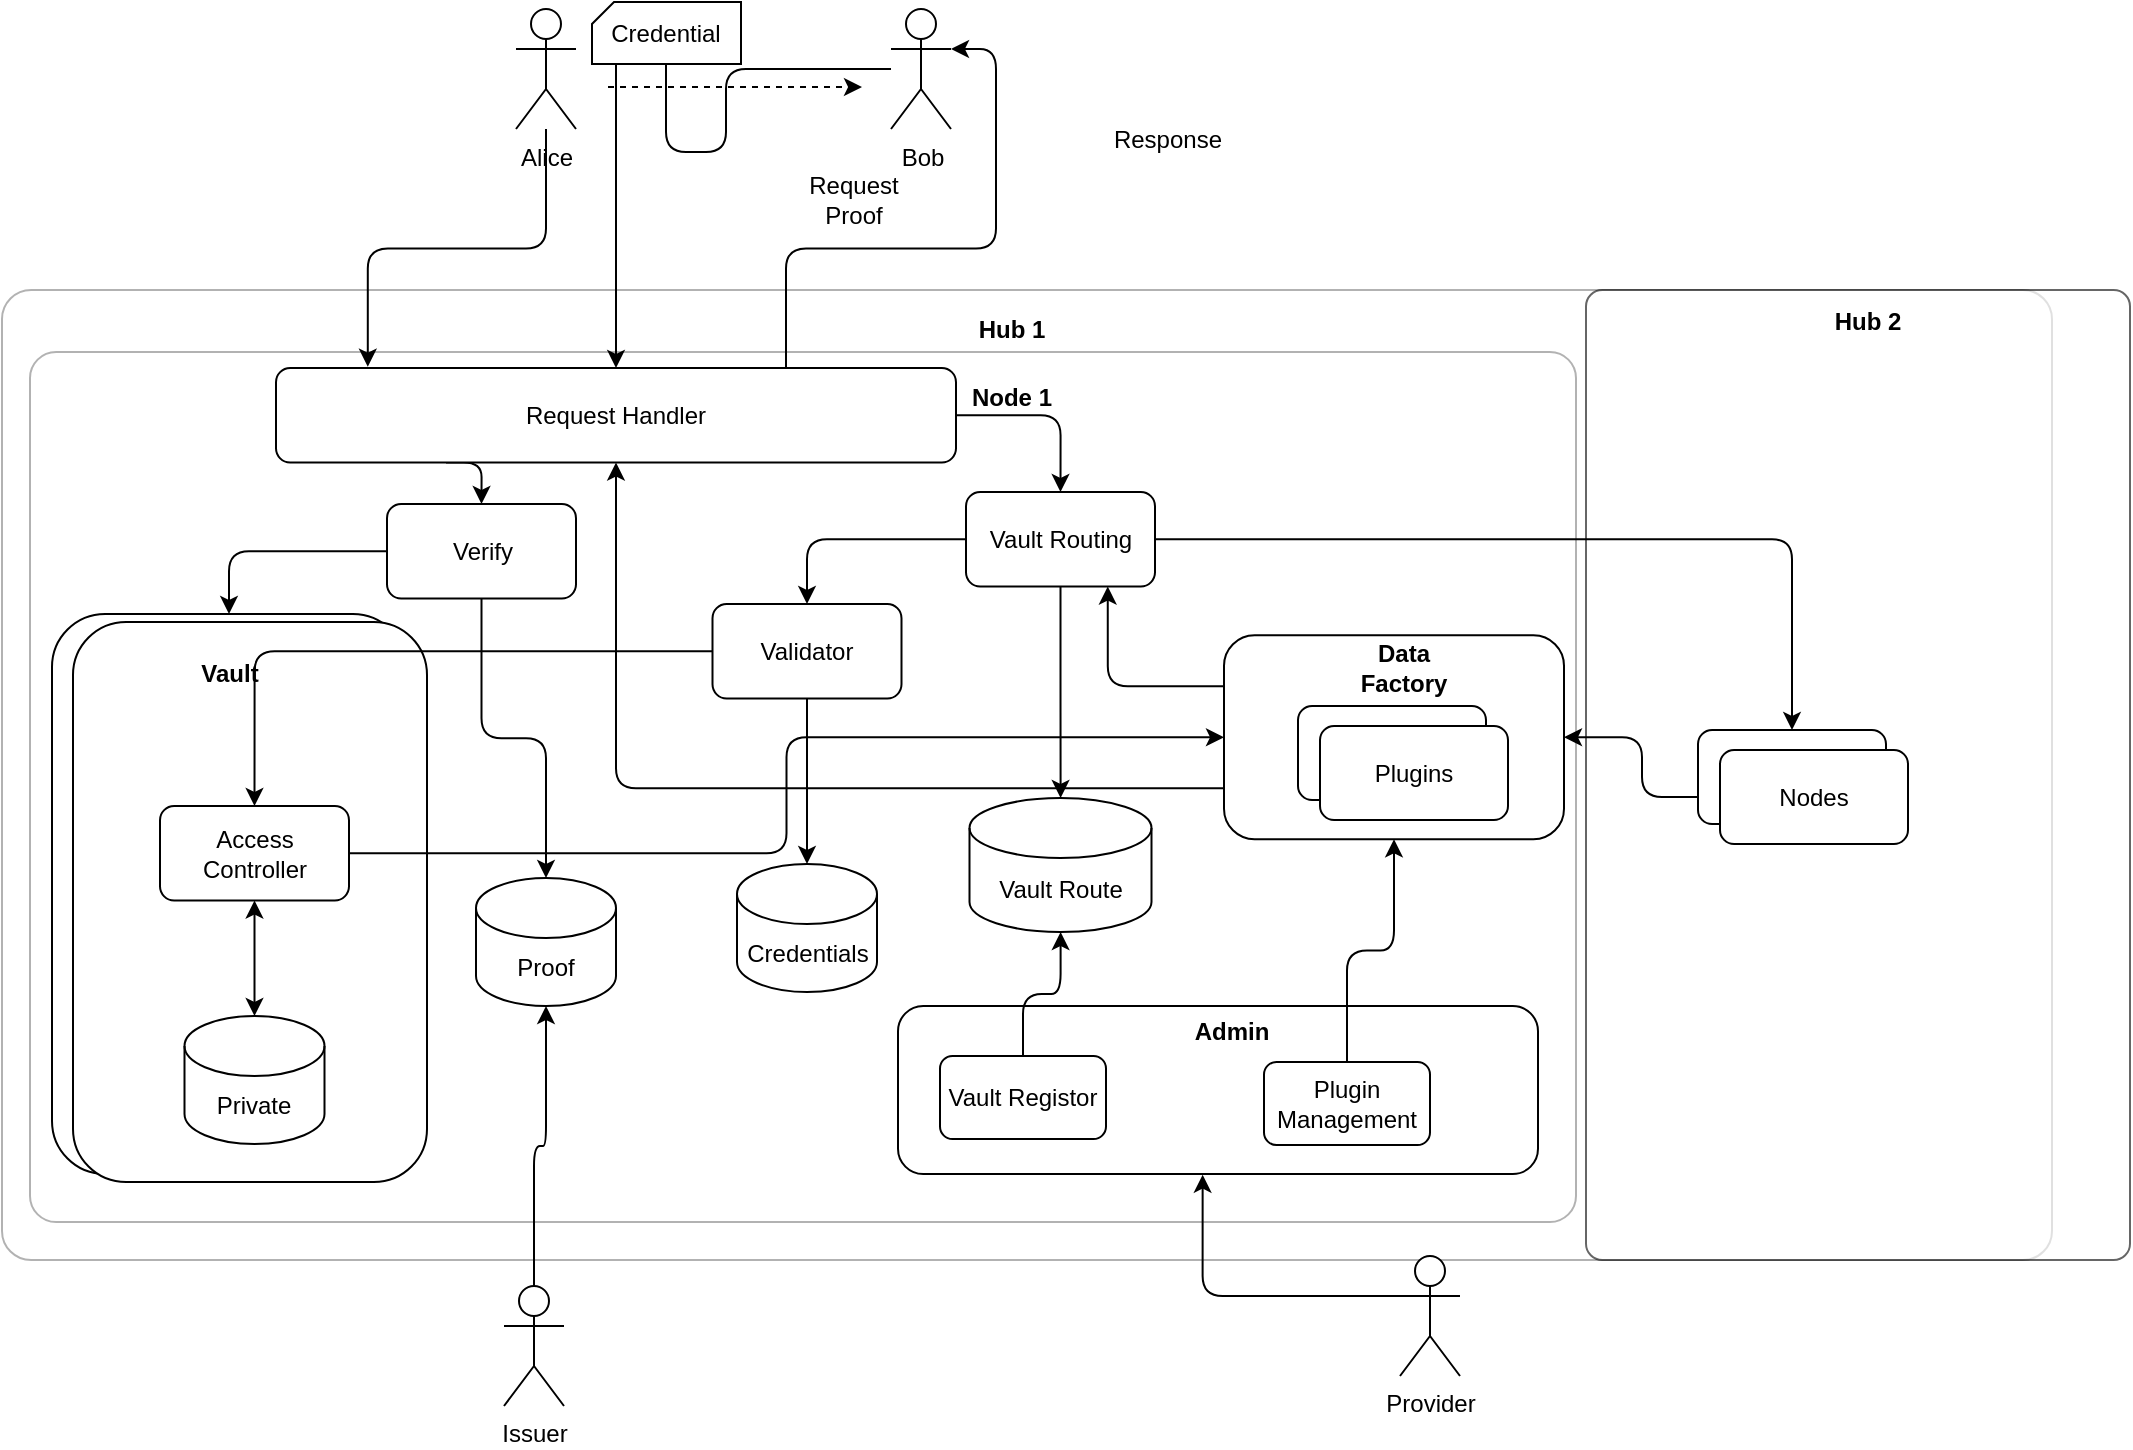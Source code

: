 <mxfile version="20.7.4" type="device" pages="8"><diagram id="NLRUvkrZTBtG3WwC1Sx3" name="架构图"><mxGraphModel dx="1006" dy="1168" grid="0" gridSize="10" guides="1" tooltips="1" connect="1" arrows="1" fold="1" page="1" pageScale="1" pageWidth="1169" pageHeight="827" math="0" shadow="0"><root><mxCell id="PMfjmF8CvydM6J2uRh3x-0"/><mxCell id="PMfjmF8CvydM6J2uRh3x-1" parent="PMfjmF8CvydM6J2uRh3x-0"/><mxCell id="LIMmYjm13BzOCh_ltfR4-2" value="" style="rounded=1;whiteSpace=wrap;html=1;opacity=30;arcSize=3;" parent="PMfjmF8CvydM6J2uRh3x-1" vertex="1"><mxGeometry x="43" y="165" width="1025" height="485" as="geometry"/></mxCell><mxCell id="eEYP_rzUpZHbekkKcboC-0" value="" style="rounded=1;whiteSpace=wrap;html=1;opacity=30;arcSize=3;" parent="PMfjmF8CvydM6J2uRh3x-1" vertex="1"><mxGeometry x="57" y="196" width="773" height="435" as="geometry"/></mxCell><mxCell id="9Qpc82mzBIC8f8ScW-pu-7" style="edgeStyle=orthogonalEdgeStyle;rounded=1;orthogonalLoop=1;jettySize=auto;html=1;entryX=0.75;entryY=1;entryDx=0;entryDy=0;startArrow=none;startFill=0;exitX=0;exitY=0.25;exitDx=0;exitDy=0;" parent="PMfjmF8CvydM6J2uRh3x-1" source="9Qpc82mzBIC8f8ScW-pu-0" target="U1ch8asIqUvYPQnoYCMF-21" edge="1"><mxGeometry relative="1" as="geometry"><Array as="points"><mxPoint x="596" y="363"/></Array></mxGeometry></mxCell><mxCell id="9Qpc82mzBIC8f8ScW-pu-0" value="" style="rounded=1;whiteSpace=wrap;html=1;" parent="PMfjmF8CvydM6J2uRh3x-1" vertex="1"><mxGeometry x="654" y="337.63" width="170" height="102" as="geometry"/></mxCell><mxCell id="9Qpc82mzBIC8f8ScW-pu-1" value="Data Factory" style="text;html=1;strokeColor=none;fillColor=none;align=center;verticalAlign=middle;whiteSpace=wrap;rounded=1;sketch=0;fontStyle=1;" parent="PMfjmF8CvydM6J2uRh3x-1" vertex="1"><mxGeometry x="713.5" y="339.25" width="60" height="30" as="geometry"/></mxCell><mxCell id="LIMmYjm13BzOCh_ltfR4-4" value="" style="rounded=1;whiteSpace=wrap;html=1;opacity=60;arcSize=3;" parent="PMfjmF8CvydM6J2uRh3x-1" vertex="1"><mxGeometry x="835" y="165" width="272" height="485" as="geometry"/></mxCell><mxCell id="U1ch8asIqUvYPQnoYCMF-32" value="" style="rounded=1;whiteSpace=wrap;html=1;" parent="PMfjmF8CvydM6J2uRh3x-1" vertex="1"><mxGeometry x="491" y="523" width="320" height="84" as="geometry"/></mxCell><mxCell id="MdhRENQ1SDrxApyXJ7yi-0" style="edgeStyle=orthogonalEdgeStyle;rounded=1;orthogonalLoop=1;jettySize=auto;html=1;entryX=0.135;entryY=-0.014;entryDx=0;entryDy=0;entryPerimeter=0;" parent="PMfjmF8CvydM6J2uRh3x-1" source="1kdOh1CRywMWCetY7Nqr-0" target="eEYP_rzUpZHbekkKcboC-20" edge="1"><mxGeometry relative="1" as="geometry"/></mxCell><mxCell id="1kdOh1CRywMWCetY7Nqr-0" value="Alice" style="shape=umlActor;verticalLabelPosition=bottom;verticalAlign=top;html=1;outlineConnect=0;" parent="PMfjmF8CvydM6J2uRh3x-1" vertex="1"><mxGeometry x="300" y="24.5" width="30" height="60" as="geometry"/></mxCell><mxCell id="eEYP_rzUpZHbekkKcboC-5" value="Vault Route" style="shape=cylinder3;whiteSpace=wrap;html=1;boundedLbl=1;backgroundOutline=1;size=15;rounded=1;" parent="PMfjmF8CvydM6J2uRh3x-1" vertex="1"><mxGeometry x="526.75" y="419" width="91" height="67" as="geometry"/></mxCell><mxCell id="eEYP_rzUpZHbekkKcboC-7" value="" style="group;rounded=1;" parent="PMfjmF8CvydM6J2uRh3x-1" vertex="1" connectable="0"><mxGeometry x="691" y="373" width="105" height="57" as="geometry"/></mxCell><mxCell id="eEYP_rzUpZHbekkKcboC-8" value="Plugins" style="rounded=1;whiteSpace=wrap;html=1;" parent="eEYP_rzUpZHbekkKcboC-7" vertex="1"><mxGeometry width="94" height="47" as="geometry"/></mxCell><mxCell id="eEYP_rzUpZHbekkKcboC-9" value="Plugins" style="rounded=1;whiteSpace=wrap;html=1;" parent="eEYP_rzUpZHbekkKcboC-7" vertex="1"><mxGeometry x="11" y="10" width="94" height="47" as="geometry"/></mxCell><mxCell id="U1ch8asIqUvYPQnoYCMF-0" style="edgeStyle=orthogonalEdgeStyle;rounded=1;orthogonalLoop=1;jettySize=auto;html=1;entryX=0.5;entryY=0;entryDx=0;entryDy=0;entryPerimeter=0;exitX=0.5;exitY=1;exitDx=0;exitDy=0;" parent="PMfjmF8CvydM6J2uRh3x-1" source="eEYP_rzUpZHbekkKcboC-15" target="UwcHCNNZH2fGjSbxvhM4-3" edge="1"><mxGeometry relative="1" as="geometry"/></mxCell><mxCell id="eEYP_rzUpZHbekkKcboC-15" value="Validator" style="rounded=1;whiteSpace=wrap;html=1;" parent="PMfjmF8CvydM6J2uRh3x-1" vertex="1"><mxGeometry x="398.25" y="322" width="94.5" height="47.25" as="geometry"/></mxCell><mxCell id="U1ch8asIqUvYPQnoYCMF-23" style="edgeStyle=orthogonalEdgeStyle;rounded=1;orthogonalLoop=1;jettySize=auto;html=1;entryX=0.5;entryY=0;entryDx=0;entryDy=0;" parent="PMfjmF8CvydM6J2uRh3x-1" source="eEYP_rzUpZHbekkKcboC-20" target="U1ch8asIqUvYPQnoYCMF-21" edge="1"><mxGeometry relative="1" as="geometry"/></mxCell><mxCell id="9Qpc82mzBIC8f8ScW-pu-3" style="edgeStyle=orthogonalEdgeStyle;rounded=1;orthogonalLoop=1;jettySize=auto;html=1;entryX=1;entryY=0.333;entryDx=0;entryDy=0;entryPerimeter=0;startArrow=none;startFill=0;exitX=0.75;exitY=0;exitDx=0;exitDy=0;" parent="PMfjmF8CvydM6J2uRh3x-1" source="eEYP_rzUpZHbekkKcboC-20" target="UwcHCNNZH2fGjSbxvhM4-0" edge="1"><mxGeometry relative="1" as="geometry"/></mxCell><mxCell id="MdhRENQ1SDrxApyXJ7yi-3" style="edgeStyle=orthogonalEdgeStyle;rounded=1;orthogonalLoop=1;jettySize=auto;html=1;entryX=0.5;entryY=0;entryDx=0;entryDy=0;exitX=0.25;exitY=1;exitDx=0;exitDy=0;" parent="PMfjmF8CvydM6J2uRh3x-1" source="eEYP_rzUpZHbekkKcboC-20" target="MdhRENQ1SDrxApyXJ7yi-2" edge="1"><mxGeometry relative="1" as="geometry"/></mxCell><mxCell id="eEYP_rzUpZHbekkKcboC-20" value="Request Handler" style="rounded=1;whiteSpace=wrap;html=1;" parent="PMfjmF8CvydM6J2uRh3x-1" vertex="1"><mxGeometry x="180" y="204" width="340" height="47.25" as="geometry"/></mxCell><mxCell id="eEYP_rzUpZHbekkKcboC-25" value="Node 1" style="text;html=1;strokeColor=none;fillColor=none;align=center;verticalAlign=middle;whiteSpace=wrap;rounded=1;sketch=0;fontStyle=1;" parent="PMfjmF8CvydM6J2uRh3x-1" vertex="1"><mxGeometry x="518" y="204" width="60" height="30" as="geometry"/></mxCell><mxCell id="eEYP_rzUpZHbekkKcboC-41" value="" style="group" parent="PMfjmF8CvydM6J2uRh3x-1" vertex="1" connectable="0"><mxGeometry x="68" y="327" width="187.5" height="284" as="geometry"/></mxCell><mxCell id="DojPfrjr5-Ku_TVyQYCK-2" value="" style="rounded=1;whiteSpace=wrap;html=1;" parent="eEYP_rzUpZHbekkKcboC-41" vertex="1"><mxGeometry width="177" height="280" as="geometry"/></mxCell><mxCell id="DojPfrjr5-Ku_TVyQYCK-0" value="" style="rounded=1;whiteSpace=wrap;html=1;" parent="eEYP_rzUpZHbekkKcboC-41" vertex="1"><mxGeometry x="10.5" y="4" width="177" height="280" as="geometry"/></mxCell><mxCell id="DojPfrjr5-Ku_TVyQYCK-1" value="Vault" style="text;html=1;strokeColor=none;fillColor=none;align=center;verticalAlign=middle;whiteSpace=wrap;rounded=0;fontStyle=1" parent="eEYP_rzUpZHbekkKcboC-41" vertex="1"><mxGeometry x="58.5" y="14.75" width="60" height="30" as="geometry"/></mxCell><mxCell id="LIMmYjm13BzOCh_ltfR4-6" style="edgeStyle=orthogonalEdgeStyle;rounded=0;orthogonalLoop=1;jettySize=auto;html=1;entryX=0.5;entryY=0;entryDx=0;entryDy=0;entryPerimeter=0;startArrow=classic;startFill=1;" parent="eEYP_rzUpZHbekkKcboC-41" source="U1ch8asIqUvYPQnoYCMF-3" target="DojPfrjr5-Ku_TVyQYCK-3" edge="1"><mxGeometry relative="1" as="geometry"/></mxCell><mxCell id="U1ch8asIqUvYPQnoYCMF-3" value="Access&lt;br&gt;Controller" style="rounded=1;whiteSpace=wrap;html=1;" parent="eEYP_rzUpZHbekkKcboC-41" vertex="1"><mxGeometry x="54" y="96" width="94.5" height="47.25" as="geometry"/></mxCell><mxCell id="DojPfrjr5-Ku_TVyQYCK-3" value="Private" style="shape=cylinder3;whiteSpace=wrap;html=1;boundedLbl=1;backgroundOutline=1;size=15;" parent="eEYP_rzUpZHbekkKcboC-41" vertex="1"><mxGeometry x="66.25" y="201" width="70" height="64" as="geometry"/></mxCell><mxCell id="U1ch8asIqUvYPQnoYCMF-1" style="edgeStyle=orthogonalEdgeStyle;rounded=1;orthogonalLoop=1;jettySize=auto;html=1;startArrow=none;" parent="PMfjmF8CvydM6J2uRh3x-1" source="U1ch8asIqUvYPQnoYCMF-10" target="eEYP_rzUpZHbekkKcboC-20" edge="1"><mxGeometry relative="1" as="geometry"><Array as="points"><mxPoint x="350" y="144"/></Array></mxGeometry></mxCell><mxCell id="UwcHCNNZH2fGjSbxvhM4-0" value="Bob" style="shape=umlActor;verticalLabelPosition=bottom;verticalAlign=top;html=1;outlineConnect=0;" parent="PMfjmF8CvydM6J2uRh3x-1" vertex="1"><mxGeometry x="487.5" y="24.5" width="30" height="60" as="geometry"/></mxCell><mxCell id="UwcHCNNZH2fGjSbxvhM4-2" value="" style="endArrow=classic;html=1;rounded=0;dashed=1;" parent="PMfjmF8CvydM6J2uRh3x-1" edge="1"><mxGeometry width="50" height="50" relative="1" as="geometry"><mxPoint x="346" y="63.5" as="sourcePoint"/><mxPoint x="473" y="63.5" as="targetPoint"/></mxGeometry></mxCell><mxCell id="UwcHCNNZH2fGjSbxvhM4-3" value="Credentials" style="shape=cylinder3;whiteSpace=wrap;html=1;boundedLbl=1;backgroundOutline=1;size=15;" parent="PMfjmF8CvydM6J2uRh3x-1" vertex="1"><mxGeometry x="410.5" y="452" width="70" height="64" as="geometry"/></mxCell><mxCell id="U1ch8asIqUvYPQnoYCMF-24" style="edgeStyle=orthogonalEdgeStyle;rounded=1;orthogonalLoop=1;jettySize=auto;html=1;" parent="PMfjmF8CvydM6J2uRh3x-1" source="U1ch8asIqUvYPQnoYCMF-21" target="eEYP_rzUpZHbekkKcboC-5" edge="1"><mxGeometry relative="1" as="geometry"/></mxCell><mxCell id="U1ch8asIqUvYPQnoYCMF-25" style="edgeStyle=orthogonalEdgeStyle;rounded=1;orthogonalLoop=1;jettySize=auto;html=1;entryX=0.5;entryY=0;entryDx=0;entryDy=0;" parent="PMfjmF8CvydM6J2uRh3x-1" source="U1ch8asIqUvYPQnoYCMF-21" target="eEYP_rzUpZHbekkKcboC-15" edge="1"><mxGeometry relative="1" as="geometry"/></mxCell><mxCell id="U1ch8asIqUvYPQnoYCMF-31" style="edgeStyle=orthogonalEdgeStyle;rounded=1;orthogonalLoop=1;jettySize=auto;html=1;entryX=0.5;entryY=0;entryDx=0;entryDy=0;startArrow=none;startFill=0;" parent="PMfjmF8CvydM6J2uRh3x-1" source="U1ch8asIqUvYPQnoYCMF-21" target="eEYP_rzUpZHbekkKcboC-2" edge="1"><mxGeometry relative="1" as="geometry"/></mxCell><mxCell id="U1ch8asIqUvYPQnoYCMF-21" value="Vault Routing" style="rounded=1;whiteSpace=wrap;html=1;" parent="PMfjmF8CvydM6J2uRh3x-1" vertex="1"><mxGeometry x="525" y="266" width="94.5" height="47.25" as="geometry"/></mxCell><mxCell id="U1ch8asIqUvYPQnoYCMF-27" style="edgeStyle=orthogonalEdgeStyle;rounded=1;orthogonalLoop=1;jettySize=auto;html=1;" parent="PMfjmF8CvydM6J2uRh3x-1" source="U1ch8asIqUvYPQnoYCMF-26" target="eEYP_rzUpZHbekkKcboC-5" edge="1"><mxGeometry relative="1" as="geometry"/></mxCell><mxCell id="U1ch8asIqUvYPQnoYCMF-26" value="Vault Registor" style="rounded=1;whiteSpace=wrap;html=1;" parent="PMfjmF8CvydM6J2uRh3x-1" vertex="1"><mxGeometry x="512" y="548" width="83" height="41.5" as="geometry"/></mxCell><mxCell id="U1ch8asIqUvYPQnoYCMF-29" style="edgeStyle=orthogonalEdgeStyle;rounded=1;orthogonalLoop=1;jettySize=auto;html=1;entryX=0.476;entryY=1.004;entryDx=0;entryDy=0;entryPerimeter=0;exitX=0;exitY=0.333;exitDx=0;exitDy=0;exitPerimeter=0;" parent="PMfjmF8CvydM6J2uRh3x-1" source="U1ch8asIqUvYPQnoYCMF-28" target="U1ch8asIqUvYPQnoYCMF-32" edge="1"><mxGeometry relative="1" as="geometry"/></mxCell><mxCell id="U1ch8asIqUvYPQnoYCMF-28" value="Provider" style="shape=umlActor;verticalLabelPosition=bottom;verticalAlign=top;html=1;outlineConnect=0;" parent="PMfjmF8CvydM6J2uRh3x-1" vertex="1"><mxGeometry x="742" y="648" width="30" height="60" as="geometry"/></mxCell><mxCell id="9Qpc82mzBIC8f8ScW-pu-8" style="edgeStyle=orthogonalEdgeStyle;rounded=1;orthogonalLoop=1;jettySize=auto;html=1;entryX=0.5;entryY=1;entryDx=0;entryDy=0;startArrow=none;startFill=0;" parent="PMfjmF8CvydM6J2uRh3x-1" source="U1ch8asIqUvYPQnoYCMF-30" target="9Qpc82mzBIC8f8ScW-pu-0" edge="1"><mxGeometry relative="1" as="geometry"/></mxCell><mxCell id="U1ch8asIqUvYPQnoYCMF-30" value="Plugin Management" style="rounded=1;whiteSpace=wrap;html=1;" parent="PMfjmF8CvydM6J2uRh3x-1" vertex="1"><mxGeometry x="674" y="551" width="83" height="41.5" as="geometry"/></mxCell><mxCell id="U1ch8asIqUvYPQnoYCMF-7" style="edgeStyle=orthogonalEdgeStyle;rounded=1;orthogonalLoop=1;jettySize=auto;html=1;entryX=0.5;entryY=0;entryDx=0;entryDy=0;" parent="PMfjmF8CvydM6J2uRh3x-1" source="eEYP_rzUpZHbekkKcboC-15" target="U1ch8asIqUvYPQnoYCMF-3" edge="1"><mxGeometry relative="1" as="geometry"><mxPoint x="401.5" y="339.625" as="targetPoint"/></mxGeometry></mxCell><mxCell id="LIMmYjm13BzOCh_ltfR4-3" value="Hub 1" style="text;html=1;strokeColor=none;fillColor=none;align=center;verticalAlign=middle;whiteSpace=wrap;rounded=0;fontStyle=1" parent="PMfjmF8CvydM6J2uRh3x-1" vertex="1"><mxGeometry x="518" y="170" width="60" height="30" as="geometry"/></mxCell><mxCell id="LIMmYjm13BzOCh_ltfR4-5" value="Hub 2" style="text;html=1;strokeColor=none;fillColor=none;align=center;verticalAlign=middle;whiteSpace=wrap;rounded=0;fontStyle=1" parent="PMfjmF8CvydM6J2uRh3x-1" vertex="1"><mxGeometry x="946" y="166" width="60" height="30" as="geometry"/></mxCell><mxCell id="LIMmYjm13BzOCh_ltfR4-10" style="edgeStyle=orthogonalEdgeStyle;rounded=1;orthogonalLoop=1;jettySize=auto;html=1;entryX=0;entryY=0.5;entryDx=0;entryDy=0;startArrow=none;startFill=0;" parent="PMfjmF8CvydM6J2uRh3x-1" source="U1ch8asIqUvYPQnoYCMF-3" target="9Qpc82mzBIC8f8ScW-pu-0" edge="1"><mxGeometry relative="1" as="geometry"/></mxCell><mxCell id="LIMmYjm13BzOCh_ltfR4-12" style="edgeStyle=orthogonalEdgeStyle;rounded=1;orthogonalLoop=1;jettySize=auto;html=1;startArrow=none;startFill=0;exitX=0;exitY=0.75;exitDx=0;exitDy=0;" parent="PMfjmF8CvydM6J2uRh3x-1" source="9Qpc82mzBIC8f8ScW-pu-0" target="eEYP_rzUpZHbekkKcboC-20" edge="1"><mxGeometry relative="1" as="geometry"/></mxCell><mxCell id="9Qpc82mzBIC8f8ScW-pu-2" style="edgeStyle=orthogonalEdgeStyle;rounded=1;orthogonalLoop=1;jettySize=auto;html=1;entryX=1;entryY=0.5;entryDx=0;entryDy=0;startArrow=none;startFill=0;" parent="PMfjmF8CvydM6J2uRh3x-1" source="eEYP_rzUpZHbekkKcboC-3" target="9Qpc82mzBIC8f8ScW-pu-0" edge="1"><mxGeometry relative="1" as="geometry"/></mxCell><mxCell id="9Qpc82mzBIC8f8ScW-pu-4" value="Response" style="text;html=1;strokeColor=none;fillColor=none;align=center;verticalAlign=middle;whiteSpace=wrap;rounded=0;" parent="PMfjmF8CvydM6J2uRh3x-1" vertex="1"><mxGeometry x="596" y="74.5" width="60" height="30" as="geometry"/></mxCell><mxCell id="9Qpc82mzBIC8f8ScW-pu-5" value="Request Proof" style="text;html=1;strokeColor=none;fillColor=none;align=center;verticalAlign=middle;whiteSpace=wrap;rounded=0;" parent="PMfjmF8CvydM6J2uRh3x-1" vertex="1"><mxGeometry x="439" y="104.5" width="60" height="30" as="geometry"/></mxCell><mxCell id="9Qpc82mzBIC8f8ScW-pu-9" value="Admin" style="text;html=1;strokeColor=none;fillColor=none;align=center;verticalAlign=middle;whiteSpace=wrap;rounded=1;sketch=0;fontStyle=1;" parent="PMfjmF8CvydM6J2uRh3x-1" vertex="1"><mxGeometry x="628" y="521" width="60" height="30" as="geometry"/></mxCell><mxCell id="MdhRENQ1SDrxApyXJ7yi-1" value="Proof" style="shape=cylinder3;whiteSpace=wrap;html=1;boundedLbl=1;backgroundOutline=1;size=15;" parent="PMfjmF8CvydM6J2uRh3x-1" vertex="1"><mxGeometry x="280" y="459" width="70" height="64" as="geometry"/></mxCell><mxCell id="MdhRENQ1SDrxApyXJ7yi-4" style="edgeStyle=orthogonalEdgeStyle;rounded=1;orthogonalLoop=1;jettySize=auto;html=1;" parent="PMfjmF8CvydM6J2uRh3x-1" source="MdhRENQ1SDrxApyXJ7yi-2" target="MdhRENQ1SDrxApyXJ7yi-1" edge="1"><mxGeometry relative="1" as="geometry"/></mxCell><mxCell id="MdhRENQ1SDrxApyXJ7yi-5" style="edgeStyle=orthogonalEdgeStyle;rounded=1;orthogonalLoop=1;jettySize=auto;html=1;entryX=0.5;entryY=0;entryDx=0;entryDy=0;exitX=0;exitY=0.5;exitDx=0;exitDy=0;" parent="PMfjmF8CvydM6J2uRh3x-1" source="MdhRENQ1SDrxApyXJ7yi-2" target="DojPfrjr5-Ku_TVyQYCK-2" edge="1"><mxGeometry relative="1" as="geometry"/></mxCell><mxCell id="MdhRENQ1SDrxApyXJ7yi-2" value="Verify" style="rounded=1;whiteSpace=wrap;html=1;" parent="PMfjmF8CvydM6J2uRh3x-1" vertex="1"><mxGeometry x="235.5" y="272" width="94.5" height="47.25" as="geometry"/></mxCell><mxCell id="MdhRENQ1SDrxApyXJ7yi-7" style="edgeStyle=orthogonalEdgeStyle;rounded=1;orthogonalLoop=1;jettySize=auto;html=1;" parent="PMfjmF8CvydM6J2uRh3x-1" source="MdhRENQ1SDrxApyXJ7yi-6" target="MdhRENQ1SDrxApyXJ7yi-1" edge="1"><mxGeometry relative="1" as="geometry"/></mxCell><mxCell id="MdhRENQ1SDrxApyXJ7yi-6" value="Issuer" style="shape=umlActor;verticalLabelPosition=bottom;verticalAlign=top;html=1;outlineConnect=0;" parent="PMfjmF8CvydM6J2uRh3x-1" vertex="1"><mxGeometry x="294" y="663" width="30" height="60" as="geometry"/></mxCell><mxCell id="U1ch8asIqUvYPQnoYCMF-9" value="" style="shape=card;whiteSpace=wrap;html=1;size=11;" parent="PMfjmF8CvydM6J2uRh3x-1" vertex="1"><mxGeometry x="338" y="21" width="74.5" height="31" as="geometry"/></mxCell><mxCell id="eEYP_rzUpZHbekkKcboC-2" value="Plugins" style="rounded=1;whiteSpace=wrap;html=1;" parent="PMfjmF8CvydM6J2uRh3x-1" vertex="1"><mxGeometry x="891" y="385" width="94" height="47" as="geometry"/></mxCell><mxCell id="eEYP_rzUpZHbekkKcboC-3" value="Nodes" style="rounded=1;whiteSpace=wrap;html=1;" parent="PMfjmF8CvydM6J2uRh3x-1" vertex="1"><mxGeometry x="902" y="395" width="94" height="47" as="geometry"/></mxCell><mxCell id="U1ch8asIqUvYPQnoYCMF-10" value="Credential" style="text;html=1;align=center;verticalAlign=middle;whiteSpace=wrap;rounded=0;" parent="PMfjmF8CvydM6J2uRh3x-1" vertex="1"><mxGeometry x="327.13" y="21.5" width="96.25" height="30" as="geometry"/></mxCell><mxCell id="zJAz_pg2Db3hp13dTdeF-0" value="" style="edgeStyle=orthogonalEdgeStyle;rounded=1;orthogonalLoop=1;jettySize=auto;html=1;endArrow=none;" parent="PMfjmF8CvydM6J2uRh3x-1" source="UwcHCNNZH2fGjSbxvhM4-0" target="U1ch8asIqUvYPQnoYCMF-10" edge="1"><mxGeometry relative="1" as="geometry"><Array as="points"><mxPoint x="405" y="55"/><mxPoint x="405" y="96"/><mxPoint x="375" y="96"/></Array><mxPoint x="487.5" y="54.5" as="sourcePoint"/><mxPoint x="350" y="204" as="targetPoint"/></mxGeometry></mxCell></root></mxGraphModel></diagram><diagram name="分层" id="UyqVsjJRgsBilWCEq_AQ"><mxGraphModel dx="1006" dy="1168" grid="1" gridSize="10" guides="1" tooltips="1" connect="1" arrows="1" fold="1" page="1" pageScale="1" pageWidth="1169" pageHeight="827" math="0" shadow="0"><root><mxCell id="f5QgVQ1d_kNRNE6MNxhJ-0"/><mxCell id="f5QgVQ1d_kNRNE6MNxhJ-1" parent="f5QgVQ1d_kNRNE6MNxhJ-0"/><mxCell id="x7u8NX7BrfRyYmt_zrPa-19" value="" style="group" parent="f5QgVQ1d_kNRNE6MNxhJ-1" vertex="1" connectable="0"><mxGeometry x="290" y="535" width="532" height="166" as="geometry"/></mxCell><mxCell id="x7u8NX7BrfRyYmt_zrPa-1" value="" style="rounded=0;whiteSpace=wrap;html=1;" parent="x7u8NX7BrfRyYmt_zrPa-19" vertex="1"><mxGeometry width="532" height="166" as="geometry"/></mxCell><mxCell id="x7u8NX7BrfRyYmt_zrPa-2" value="" style="rounded=0;whiteSpace=wrap;html=1;" parent="x7u8NX7BrfRyYmt_zrPa-19" vertex="1"><mxGeometry width="532" height="33" as="geometry"/></mxCell><mxCell id="x7u8NX7BrfRyYmt_zrPa-3" value="Self-Sovereign Identity" style="text;html=1;strokeColor=none;fillColor=none;align=center;verticalAlign=middle;whiteSpace=wrap;rounded=0;fontStyle=1;fontSize=14;fontColor=#000000;" parent="x7u8NX7BrfRyYmt_zrPa-19" vertex="1"><mxGeometry x="163.5" y="1.5" width="205" height="30" as="geometry"/></mxCell><mxCell id="720rfDHuZLkR_8rEtMTL-1" value="Identity" style="ellipse;whiteSpace=wrap;html=1;aspect=fixed;" parent="x7u8NX7BrfRyYmt_zrPa-19" vertex="1"><mxGeometry x="217.5" y="68" width="63" height="63" as="geometry"/></mxCell><mxCell id="720rfDHuZLkR_8rEtMTL-3" value="用户" style="shape=umlActor;verticalLabelPosition=bottom;verticalAlign=top;html=1;outlineConnect=0;" parent="x7u8NX7BrfRyYmt_zrPa-19" vertex="1"><mxGeometry x="60" y="69.5" width="30" height="60" as="geometry"/></mxCell><mxCell id="Z_f9HasALWaFqBKaKiWy-0" value="ID Register" style="rounded=0;whiteSpace=wrap;html=1;" parent="x7u8NX7BrfRyYmt_zrPa-19" vertex="1"><mxGeometry x="380" y="75" width="110" height="49" as="geometry"/></mxCell><mxCell id="x7u8NX7BrfRyYmt_zrPa-9" value="" style="edgeStyle=orthogonalEdgeStyle;rounded=0;orthogonalLoop=1;jettySize=auto;html=1;strokeWidth=2;fontSize=14;fontColor=#FFFFFF;startArrow=classic;startFill=1;" parent="f5QgVQ1d_kNRNE6MNxhJ-1" edge="1"><mxGeometry relative="1" as="geometry"><mxPoint x="505" y="635" as="sourcePoint"/><mxPoint x="399" y="635" as="targetPoint"/></mxGeometry></mxCell><mxCell id="x7u8NX7BrfRyYmt_zrPa-20" value="" style="group" parent="f5QgVQ1d_kNRNE6MNxhJ-1" vertex="1" connectable="0"><mxGeometry x="290" y="369" width="532" height="166" as="geometry"/></mxCell><mxCell id="x7u8NX7BrfRyYmt_zrPa-21" value="" style="rounded=0;whiteSpace=wrap;html=1;" parent="x7u8NX7BrfRyYmt_zrPa-20" vertex="1"><mxGeometry width="532" height="166" as="geometry"/></mxCell><mxCell id="x7u8NX7BrfRyYmt_zrPa-22" value="" style="rounded=0;whiteSpace=wrap;html=1;" parent="x7u8NX7BrfRyYmt_zrPa-20" vertex="1"><mxGeometry width="532" height="33" as="geometry"/></mxCell><mxCell id="x7u8NX7BrfRyYmt_zrPa-23" value="Trust" style="text;html=1;strokeColor=none;fillColor=none;align=center;verticalAlign=middle;whiteSpace=wrap;rounded=0;fontStyle=1;fontSize=14;fontColor=#000000;" parent="x7u8NX7BrfRyYmt_zrPa-20" vertex="1"><mxGeometry x="197" width="138" height="30" as="geometry"/></mxCell><mxCell id="720rfDHuZLkR_8rEtMTL-4" value="Vault" style="shape=cylinder3;whiteSpace=wrap;html=1;boundedLbl=1;backgroundOutline=1;size=15;" parent="x7u8NX7BrfRyYmt_zrPa-20" vertex="1"><mxGeometry x="29" y="73" width="45" height="60" as="geometry"/></mxCell><mxCell id="720rfDHuZLkR_8rEtMTL-16" value="Shared Ledger" style="shape=cube;whiteSpace=wrap;html=1;boundedLbl=1;backgroundOutline=1;darkOpacity=0.05;darkOpacity2=0.1;size=6;" parent="x7u8NX7BrfRyYmt_zrPa-20" vertex="1"><mxGeometry x="447" y="84.82" width="76" height="49.12" as="geometry"/></mxCell><mxCell id="720rfDHuZLkR_8rEtMTL-17" value="" style="group" parent="x7u8NX7BrfRyYmt_zrPa-20" vertex="1" connectable="0"><mxGeometry x="87" y="59" width="153" height="60.5" as="geometry"/></mxCell><mxCell id="720rfDHuZLkR_8rEtMTL-10" value="" style="group" parent="720rfDHuZLkR_8rEtMTL-17" vertex="1" connectable="0"><mxGeometry y="33" width="153" height="27.5" as="geometry"/></mxCell><mxCell id="x7u8NX7BrfRyYmt_zrPa-29" value="" style="endArrow=classic;startArrow=classic;html=1;rounded=0;strokeWidth=2;fontSize=14;fontColor=#000000;entryX=0;entryY=0.453;entryDx=0;entryDy=0;entryPerimeter=0;strokeColor=#000000;" parent="720rfDHuZLkR_8rEtMTL-10" edge="1"><mxGeometry width="50" height="50" relative="1" as="geometry"><mxPoint y="13.516" as="sourcePoint"/><mxPoint x="153" y="11.259" as="targetPoint"/></mxGeometry></mxCell><mxCell id="x7u8NX7BrfRyYmt_zrPa-28" value="" style="strokeWidth=2;html=1;shape=mxgraph.flowchart.direct_data;whiteSpace=wrap;fontSize=14;fontColor=#000000;" parent="720rfDHuZLkR_8rEtMTL-10" vertex="1"><mxGeometry x="24" width="99" height="27.5" as="geometry"/></mxCell><mxCell id="720rfDHuZLkR_8rEtMTL-15" value="P2P Access" style="text;html=1;strokeColor=none;fillColor=none;align=center;verticalAlign=middle;whiteSpace=wrap;rounded=0;fontStyle=1" parent="720rfDHuZLkR_8rEtMTL-17" vertex="1"><mxGeometry x="36.5" width="80" height="30" as="geometry"/></mxCell><mxCell id="720rfDHuZLkR_8rEtMTL-18" value="Data Factory" style="verticalLabelPosition=bottom;verticalAlign=top;html=1;shape=process;whiteSpace=wrap;rounded=1;size=0.14;arcSize=6;" parent="x7u8NX7BrfRyYmt_zrPa-20" vertex="1"><mxGeometry x="335" y="84.82" width="85" height="43.62" as="geometry"/></mxCell><mxCell id="720rfDHuZLkR_8rEtMTL-12" value="Vault Route" style="verticalLabelPosition=bottom;verticalAlign=top;html=1;shape=mxgraph.flowchart.summing_function;" parent="x7u8NX7BrfRyYmt_zrPa-20" vertex="1"><mxGeometry x="254.37" y="78.75" width="54.25" height="54.25" as="geometry"/></mxCell><mxCell id="x7u8NX7BrfRyYmt_zrPa-31" value="" style="group" parent="f5QgVQ1d_kNRNE6MNxhJ-1" vertex="1" connectable="0"><mxGeometry x="290" y="203" width="532" height="166" as="geometry"/></mxCell><mxCell id="x7u8NX7BrfRyYmt_zrPa-32" value="" style="rounded=0;whiteSpace=wrap;html=1;" parent="x7u8NX7BrfRyYmt_zrPa-31" vertex="1"><mxGeometry width="532" height="166" as="geometry"/></mxCell><mxCell id="x7u8NX7BrfRyYmt_zrPa-33" value="" style="rounded=0;whiteSpace=wrap;html=1;" parent="x7u8NX7BrfRyYmt_zrPa-31" vertex="1"><mxGeometry width="532" height="33" as="geometry"/></mxCell><mxCell id="x7u8NX7BrfRyYmt_zrPa-34" value="Application" style="text;html=1;strokeColor=none;fillColor=none;align=center;verticalAlign=middle;whiteSpace=wrap;rounded=0;fontStyle=1;fontSize=14;fontColor=#000000;" parent="x7u8NX7BrfRyYmt_zrPa-31" vertex="1"><mxGeometry x="197" width="138" height="30" as="geometry"/></mxCell><mxCell id="x7u8NX7BrfRyYmt_zrPa-45" value="证券" style="text;html=1;strokeColor=none;fillColor=none;align=center;verticalAlign=middle;whiteSpace=wrap;rounded=0;fontSize=12;fontColor=#000000;" parent="x7u8NX7BrfRyYmt_zrPa-31" vertex="1"><mxGeometry x="121.5" y="129" width="60" height="30" as="geometry"/></mxCell><mxCell id="x7u8NX7BrfRyYmt_zrPa-46" value="政务" style="text;html=1;strokeColor=none;fillColor=none;align=center;verticalAlign=middle;whiteSpace=wrap;rounded=0;fontSize=12;fontColor=#000000;" parent="x7u8NX7BrfRyYmt_zrPa-31" vertex="1"><mxGeometry x="229.5" y="129" width="60" height="30" as="geometry"/></mxCell><mxCell id="x7u8NX7BrfRyYmt_zrPa-47" value="公益" style="text;html=1;strokeColor=none;fillColor=none;align=center;verticalAlign=middle;whiteSpace=wrap;rounded=0;fontSize=12;fontColor=#000000;" parent="x7u8NX7BrfRyYmt_zrPa-31" vertex="1"><mxGeometry x="343.5" y="129" width="60" height="30" as="geometry"/></mxCell><mxCell id="720rfDHuZLkR_8rEtMTL-27" value="" style="group" parent="x7u8NX7BrfRyYmt_zrPa-31" vertex="1" connectable="0"><mxGeometry x="118" y="70.8" width="67" height="55" as="geometry"/></mxCell><mxCell id="720rfDHuZLkR_8rEtMTL-24" value="" style="triangle;whiteSpace=wrap;html=1;fillStyle=solid;rotation=-90;" parent="720rfDHuZLkR_8rEtMTL-27" vertex="1"><mxGeometry x="18.25" y="5" width="32.5" height="43.33" as="geometry"/></mxCell><mxCell id="720rfDHuZLkR_8rEtMTL-52" value="" style="group" parent="720rfDHuZLkR_8rEtMTL-27" vertex="1" connectable="0"><mxGeometry width="67" height="55" as="geometry"/></mxCell><mxCell id="720rfDHuZLkR_8rEtMTL-19" value="" style="ellipse;whiteSpace=wrap;html=1;aspect=fixed;fillStyle=solid;" parent="720rfDHuZLkR_8rEtMTL-52" vertex="1"><mxGeometry x="23" width="23" height="23" as="geometry"/></mxCell><mxCell id="720rfDHuZLkR_8rEtMTL-20" value="" style="ellipse;whiteSpace=wrap;html=1;aspect=fixed;fillStyle=solid;gradientColor=none;" parent="720rfDHuZLkR_8rEtMTL-52" vertex="1"><mxGeometry x="44" y="32" width="23" height="23" as="geometry"/></mxCell><mxCell id="720rfDHuZLkR_8rEtMTL-21" value="" style="ellipse;whiteSpace=wrap;html=1;aspect=fixed;fillStyle=solid;" parent="720rfDHuZLkR_8rEtMTL-52" vertex="1"><mxGeometry y="32" width="23" height="23" as="geometry"/></mxCell><mxCell id="720rfDHuZLkR_8rEtMTL-28" value="" style="group" parent="x7u8NX7BrfRyYmt_zrPa-31" vertex="1" connectable="0"><mxGeometry x="226" y="71" width="67" height="55" as="geometry"/></mxCell><mxCell id="720rfDHuZLkR_8rEtMTL-29" value="" style="triangle;whiteSpace=wrap;html=1;fillStyle=solid;rotation=-90;" parent="720rfDHuZLkR_8rEtMTL-28" vertex="1"><mxGeometry x="18.63" y="5.38" width="31.75" height="43.33" as="geometry"/></mxCell><mxCell id="720rfDHuZLkR_8rEtMTL-30" value="" style="ellipse;whiteSpace=wrap;html=1;aspect=fixed;fillStyle=solid;" parent="720rfDHuZLkR_8rEtMTL-28" vertex="1"><mxGeometry x="23" width="23" height="23" as="geometry"/></mxCell><mxCell id="720rfDHuZLkR_8rEtMTL-31" value="" style="ellipse;whiteSpace=wrap;html=1;aspect=fixed;fillStyle=solid;gradientColor=none;" parent="720rfDHuZLkR_8rEtMTL-28" vertex="1"><mxGeometry x="44" y="32" width="23" height="23" as="geometry"/></mxCell><mxCell id="720rfDHuZLkR_8rEtMTL-32" value="" style="ellipse;whiteSpace=wrap;html=1;aspect=fixed;fillStyle=solid;" parent="720rfDHuZLkR_8rEtMTL-28" vertex="1"><mxGeometry y="32" width="23" height="23" as="geometry"/></mxCell><mxCell id="Z_f9HasALWaFqBKaKiWy-1" value="Wallet" style="rounded=1;whiteSpace=wrap;html=1;" parent="x7u8NX7BrfRyYmt_zrPa-31" vertex="1"><mxGeometry x="20" y="85.8" width="80" height="40" as="geometry"/></mxCell><mxCell id="Z_f9HasALWaFqBKaKiWy-2" value="" style="group" parent="x7u8NX7BrfRyYmt_zrPa-31" vertex="1" connectable="0"><mxGeometry x="440" y="70.8" width="67" height="55" as="geometry"/></mxCell><mxCell id="720rfDHuZLkR_8rEtMTL-55" value="" style="triangle;whiteSpace=wrap;html=1;fillStyle=solid;rotation=-90;container=0;" parent="Z_f9HasALWaFqBKaKiWy-2" vertex="1"><mxGeometry x="18.25" y="5" width="32.5" height="43.33" as="geometry"/></mxCell><mxCell id="720rfDHuZLkR_8rEtMTL-56" value="" style="ellipse;whiteSpace=wrap;html=1;aspect=fixed;fillStyle=solid;container=0;" parent="Z_f9HasALWaFqBKaKiWy-2" vertex="1"><mxGeometry x="23" width="23" height="23" as="geometry"/></mxCell><mxCell id="720rfDHuZLkR_8rEtMTL-57" value="" style="ellipse;whiteSpace=wrap;html=1;aspect=fixed;fillStyle=solid;gradientColor=none;container=0;" parent="Z_f9HasALWaFqBKaKiWy-2" vertex="1"><mxGeometry x="44" y="32" width="23" height="23" as="geometry"/></mxCell><mxCell id="720rfDHuZLkR_8rEtMTL-58" value="" style="ellipse;whiteSpace=wrap;html=1;aspect=fixed;fillStyle=solid;container=0;" parent="Z_f9HasALWaFqBKaKiWy-2" vertex="1"><mxGeometry y="32" width="23" height="23" as="geometry"/></mxCell><mxCell id="720rfDHuZLkR_8rEtMTL-33" value="" style="group" parent="x7u8NX7BrfRyYmt_zrPa-31" vertex="1" connectable="0"><mxGeometry x="340" y="70.8" width="67" height="55" as="geometry"/></mxCell><mxCell id="720rfDHuZLkR_8rEtMTL-34" value="" style="triangle;whiteSpace=wrap;html=1;fillStyle=solid;rotation=-90;" parent="720rfDHuZLkR_8rEtMTL-33" vertex="1"><mxGeometry x="18.63" y="5.38" width="31.75" height="43.33" as="geometry"/></mxCell><mxCell id="720rfDHuZLkR_8rEtMTL-35" value="" style="ellipse;whiteSpace=wrap;html=1;aspect=fixed;fillStyle=solid;" parent="720rfDHuZLkR_8rEtMTL-33" vertex="1"><mxGeometry x="23" width="23" height="23" as="geometry"/></mxCell><mxCell id="720rfDHuZLkR_8rEtMTL-36" value="" style="ellipse;whiteSpace=wrap;html=1;aspect=fixed;fillStyle=solid;gradientColor=none;" parent="720rfDHuZLkR_8rEtMTL-33" vertex="1"><mxGeometry x="44" y="32" width="23" height="23" as="geometry"/></mxCell><mxCell id="720rfDHuZLkR_8rEtMTL-37" value="" style="ellipse;whiteSpace=wrap;html=1;aspect=fixed;fillStyle=solid;" parent="720rfDHuZLkR_8rEtMTL-33" vertex="1"><mxGeometry y="32" width="23" height="23" as="geometry"/></mxCell><mxCell id="Z_f9HasALWaFqBKaKiWy-3" value="知识" style="text;html=1;strokeColor=none;fillColor=none;align=center;verticalAlign=middle;whiteSpace=wrap;rounded=0;fontSize=12;fontColor=#000000;" parent="x7u8NX7BrfRyYmt_zrPa-31" vertex="1"><mxGeometry x="447" y="129" width="60" height="30" as="geometry"/></mxCell><mxCell id="x7u8NX7BrfRyYmt_zrPa-37" value="Layer 1" style="text;html=1;strokeColor=none;fillColor=none;align=center;verticalAlign=middle;whiteSpace=wrap;rounded=0;fontSize=18;fontColor=#000000;fontStyle=1" parent="f5QgVQ1d_kNRNE6MNxhJ-1" vertex="1"><mxGeometry x="161" y="615" width="96" height="30" as="geometry"/></mxCell><mxCell id="x7u8NX7BrfRyYmt_zrPa-39" value="Layer 3" style="text;html=1;strokeColor=none;fillColor=none;align=center;verticalAlign=middle;whiteSpace=wrap;rounded=0;fontSize=18;fontColor=#000000;fontStyle=1" parent="f5QgVQ1d_kNRNE6MNxhJ-1" vertex="1"><mxGeometry x="161" y="283" width="96" height="30" as="geometry"/></mxCell><mxCell id="x7u8NX7BrfRyYmt_zrPa-40" value="Layer 2" style="text;html=1;strokeColor=none;fillColor=none;align=center;verticalAlign=middle;whiteSpace=wrap;rounded=0;fontSize=18;fontColor=#000000;fontStyle=1" parent="f5QgVQ1d_kNRNE6MNxhJ-1" vertex="1"><mxGeometry x="161" y="453" width="96" height="30" as="geometry"/></mxCell></root></mxGraphModel></diagram><diagram id="0hslXFS2LYXoUPWKFb8O" name="总体交互"><mxGraphModel dx="1006" dy="341" grid="0" gridSize="10" guides="1" tooltips="1" connect="1" arrows="1" fold="1" page="1" pageScale="1" pageWidth="1169" pageHeight="827" math="0" shadow="0"><root><mxCell id="0"/><mxCell id="1" parent="0"/><mxCell id="A18EseL_B47uSveWLD-U-1" style="edgeStyle=orthogonalEdgeStyle;rounded=1;orthogonalLoop=1;jettySize=auto;html=1;entryX=0;entryY=0.5;entryDx=0;entryDy=0;curved=1;" parent="1" source="A18EseL_B47uSveWLD-U-2" target="A18EseL_B47uSveWLD-U-10" edge="1"><mxGeometry relative="1" as="geometry"/></mxCell><mxCell id="A18EseL_B47uSveWLD-U-2" value="User" style="shape=umlActor;verticalLabelPosition=bottom;verticalAlign=top;html=1;outlineConnect=0;rounded=1;" parent="1" vertex="1"><mxGeometry x="88" y="897" width="30" height="60" as="geometry"/></mxCell><mxCell id="A18EseL_B47uSveWLD-U-3" style="edgeStyle=orthogonalEdgeStyle;rounded=1;orthogonalLoop=1;jettySize=auto;html=1;entryX=0;entryY=0.5;entryDx=0;entryDy=0;curved=1;" parent="1" source="A18EseL_B47uSveWLD-U-4" target="A18EseL_B47uSveWLD-U-16" edge="1"><mxGeometry relative="1" as="geometry"/></mxCell><mxCell id="A18EseL_B47uSveWLD-U-4" value="User" style="shape=umlActor;verticalLabelPosition=bottom;verticalAlign=top;html=1;outlineConnect=0;rounded=1;" parent="1" vertex="1"><mxGeometry x="88" y="1195" width="30" height="60" as="geometry"/></mxCell><mxCell id="A18EseL_B47uSveWLD-U-5" style="edgeStyle=orthogonalEdgeStyle;rounded=1;orthogonalLoop=1;jettySize=auto;html=1;entryX=0;entryY=0.5;entryDx=0;entryDy=0;curved=1;" parent="1" source="A18EseL_B47uSveWLD-U-7" target="A18EseL_B47uSveWLD-U-12" edge="1"><mxGeometry relative="1" as="geometry"/></mxCell><mxCell id="A18EseL_B47uSveWLD-U-6" style="edgeStyle=orthogonalEdgeStyle;rounded=1;orthogonalLoop=1;jettySize=auto;html=1;entryX=0;entryY=0.5;entryDx=0;entryDy=0;curved=1;" parent="1" source="A18EseL_B47uSveWLD-U-7" target="A18EseL_B47uSveWLD-U-14" edge="1"><mxGeometry relative="1" as="geometry"/></mxCell><mxCell id="A18EseL_B47uSveWLD-U-7" value="User" style="shape=umlActor;verticalLabelPosition=bottom;verticalAlign=top;html=1;outlineConnect=0;rounded=1;" parent="1" vertex="1"><mxGeometry x="88" y="1046" width="30" height="60" as="geometry"/></mxCell><mxCell id="A18EseL_B47uSveWLD-U-8" style="edgeStyle=orthogonalEdgeStyle;rounded=1;orthogonalLoop=1;jettySize=auto;html=1;entryX=0.5;entryY=0;entryDx=0;entryDy=0;curved=1;" parent="1" source="A18EseL_B47uSveWLD-U-9" target="A18EseL_B47uSveWLD-U-13" edge="1"><mxGeometry relative="1" as="geometry"/></mxCell><mxCell id="A18EseL_B47uSveWLD-U-9" value="" style="rounded=1;whiteSpace=wrap;html=1;opacity=30;arcSize=3;" parent="1" vertex="1"><mxGeometry x="171.75" y="888" width="157.25" height="144" as="geometry"/></mxCell><mxCell id="A18EseL_B47uSveWLD-U-10" value="Vault" style="rounded=1;whiteSpace=wrap;html=1;" parent="1" vertex="1"><mxGeometry x="191" y="918" width="70" height="35.25" as="geometry"/></mxCell><mxCell id="A18EseL_B47uSveWLD-U-11" style="edgeStyle=orthogonalEdgeStyle;rounded=1;orthogonalLoop=1;jettySize=auto;html=1;entryX=0;entryY=0.5;entryDx=0;entryDy=0;curved=1;" parent="1" source="A18EseL_B47uSveWLD-U-12" target="A18EseL_B47uSveWLD-U-19" edge="1"><mxGeometry relative="1" as="geometry"/></mxCell><mxCell id="A18EseL_B47uSveWLD-U-12" value="Vault" style="rounded=1;whiteSpace=wrap;html=1;" parent="1" vertex="1"><mxGeometry x="191" y="983" width="70" height="35.25" as="geometry"/></mxCell><mxCell id="A18EseL_B47uSveWLD-U-13" value="" style="rounded=1;whiteSpace=wrap;html=1;opacity=30;arcSize=3;" parent="1" vertex="1"><mxGeometry x="171.75" y="1097" width="159.25" height="139" as="geometry"/></mxCell><mxCell id="A18EseL_B47uSveWLD-U-14" value="Vault" style="rounded=1;whiteSpace=wrap;html=1;" parent="1" vertex="1"><mxGeometry x="191" y="1131.87" width="70" height="35.25" as="geometry"/></mxCell><mxCell id="A18EseL_B47uSveWLD-U-15" style="edgeStyle=orthogonalEdgeStyle;rounded=1;orthogonalLoop=1;jettySize=auto;html=1;entryX=0;entryY=0.5;entryDx=0;entryDy=0;curved=1;" parent="1" source="A18EseL_B47uSveWLD-U-16" target="A18EseL_B47uSveWLD-U-19" edge="1"><mxGeometry relative="1" as="geometry"/></mxCell><mxCell id="A18EseL_B47uSveWLD-U-16" value="Vault" style="rounded=1;whiteSpace=wrap;html=1;" parent="1" vertex="1"><mxGeometry x="189" y="1186" width="70" height="35.25" as="geometry"/></mxCell><mxCell id="A18EseL_B47uSveWLD-U-17" value="" style="rounded=1;whiteSpace=wrap;html=1;opacity=30;arcSize=3;" parent="1" vertex="1"><mxGeometry x="436" y="972" width="135" height="137" as="geometry"/></mxCell><mxCell id="A18EseL_B47uSveWLD-U-18" style="edgeStyle=orthogonalEdgeStyle;rounded=1;orthogonalLoop=1;jettySize=auto;html=1;entryX=0;entryY=0.333;entryDx=0;entryDy=0;entryPerimeter=0;curved=1;" parent="1" source="A18EseL_B47uSveWLD-U-19" target="A18EseL_B47uSveWLD-U-21" edge="1"><mxGeometry relative="1" as="geometry"/></mxCell><mxCell id="A18EseL_B47uSveWLD-U-19" value="Plugin" style="rounded=1;whiteSpace=wrap;html=1;" parent="1" vertex="1"><mxGeometry x="467.16" y="1002" width="70" height="35.25" as="geometry"/></mxCell><mxCell id="A18EseL_B47uSveWLD-U-20" value="Plugin" style="rounded=1;whiteSpace=wrap;html=1;" parent="1" vertex="1"><mxGeometry x="467.16" y="1052" width="70" height="35.25" as="geometry"/></mxCell><mxCell id="A18EseL_B47uSveWLD-U-21" value="User" style="shape=umlActor;verticalLabelPosition=bottom;verticalAlign=top;html=1;outlineConnect=0;rounded=1;" parent="1" vertex="1"><mxGeometry x="683.5" y="862" width="30" height="60" as="geometry"/></mxCell><mxCell id="IhDoWautsW9pZJHeeYss-1" value="Node" style="text;html=1;strokeColor=none;fillColor=none;align=center;verticalAlign=middle;whiteSpace=wrap;rounded=0;" parent="1" vertex="1"><mxGeometry x="221.38" y="888" width="60" height="30" as="geometry"/></mxCell><mxCell id="IhDoWautsW9pZJHeeYss-2" value="" style="shape=cylinder3;whiteSpace=wrap;html=1;boundedLbl=1;backgroundOutline=1;size=15;rounded=1;" parent="1" vertex="1"><mxGeometry x="274" y="932.5" width="40" height="55" as="geometry"/></mxCell><mxCell id="IhDoWautsW9pZJHeeYss-3" value="" style="shape=cylinder3;whiteSpace=wrap;html=1;boundedLbl=1;backgroundOutline=1;size=15;rounded=1;" parent="1" vertex="1"><mxGeometry x="274" y="1122" width="40" height="55" as="geometry"/></mxCell><mxCell id="IhDoWautsW9pZJHeeYss-4" value="Node" style="text;html=1;strokeColor=none;fillColor=none;align=center;verticalAlign=middle;whiteSpace=wrap;rounded=0;" parent="1" vertex="1"><mxGeometry x="221.38" y="1097" width="60" height="30" as="geometry"/></mxCell><mxCell id="IhDoWautsW9pZJHeeYss-5" value="Data Factory" style="text;html=1;strokeColor=none;fillColor=none;align=center;verticalAlign=middle;whiteSpace=wrap;rounded=0;" parent="1" vertex="1"><mxGeometry x="460.81" y="972" width="82.69" height="30" as="geometry"/></mxCell></root></mxGraphModel></diagram><diagram name="Hub" id="-L6LrT7erCaJI9imuKIp"><mxGraphModel dx="1306" dy="894" grid="0" gridSize="10" guides="1" tooltips="1" connect="1" arrows="1" fold="1" page="1" pageScale="1" pageWidth="1169" pageHeight="827" math="0" shadow="0"><root><mxCell id="sDG2wDKPLV1xdP1vVmA6-0"/><mxCell id="sDG2wDKPLV1xdP1vVmA6-1" parent="sDG2wDKPLV1xdP1vVmA6-0"/></root></mxGraphModel></diagram><diagram id="hQXGPSi_CO-Hzmwq3o80" name="公共活动交互模型"><mxGraphModel dx="1006" dy="1168" grid="0" gridSize="10" guides="1" tooltips="1" connect="1" arrows="1" fold="1" page="1" pageScale="1" pageWidth="1169" pageHeight="827" math="0" shadow="0"><root><mxCell id="Ts_0jFx0ZdfFFMvSGmSV-0"/><mxCell id="Ts_0jFx0ZdfFFMvSGmSV-1" parent="Ts_0jFx0ZdfFFMvSGmSV-0"/><mxCell id="W_6bg8zvlsqIKXA4rLbG-9" value="Public Event Plugin" style="group;rounded=1;" parent="Ts_0jFx0ZdfFFMvSGmSV-1" vertex="1" connectable="0"><mxGeometry x="170" y="330" width="560" height="120" as="geometry"/></mxCell><mxCell id="W_6bg8zvlsqIKXA4rLbG-1" value="" style="rounded=1;whiteSpace=wrap;html=1;" parent="W_6bg8zvlsqIKXA4rLbG-9" vertex="1"><mxGeometry width="560" height="120" as="geometry"/></mxCell><mxCell id="W_6bg8zvlsqIKXA4rLbG-5" value="Response" style="shape=document;whiteSpace=wrap;html=1;boundedLbl=1;size=0.167;rounded=1;" parent="W_6bg8zvlsqIKXA4rLbG-9" vertex="1"><mxGeometry x="50" y="30" width="120" height="60" as="geometry"/></mxCell><mxCell id="W_6bg8zvlsqIKXA4rLbG-6" value="Event" style="shape=document;whiteSpace=wrap;html=1;boundedLbl=1;size=0.167;rounded=1;" parent="W_6bg8zvlsqIKXA4rLbG-9" vertex="1"><mxGeometry x="410" y="30" width="120" height="60" as="geometry"/></mxCell><mxCell id="W_6bg8zvlsqIKXA4rLbG-7" value="Confirmation" style="shape=document;whiteSpace=wrap;html=1;boundedLbl=1;size=0.167;rounded=1;" parent="W_6bg8zvlsqIKXA4rLbG-9" vertex="1"><mxGeometry x="235" y="30" width="120" height="60" as="geometry"/></mxCell><mxCell id="W_6bg8zvlsqIKXA4rLbG-35" value="Public Event" style="text;html=1;strokeColor=none;fillColor=none;align=center;verticalAlign=middle;whiteSpace=wrap;rounded=0;fontSize=12;fontStyle=1" parent="W_6bg8zvlsqIKXA4rLbG-9" vertex="1"><mxGeometry x="140" width="160" height="30" as="geometry"/></mxCell><mxCell id="Ts_0jFx0ZdfFFMvSGmSV-3" value="Bob's Vault" style="whiteSpace=wrap;html=1;rounded=1;" parent="Ts_0jFx0ZdfFFMvSGmSV-1" vertex="1"><mxGeometry x="580" y="530" width="120" height="50" as="geometry"/></mxCell><mxCell id="5KJeUFaPRFqKtJVj9iQs-1" style="edgeStyle=orthogonalEdgeStyle;rounded=1;orthogonalLoop=1;jettySize=auto;html=1;" parent="Ts_0jFx0ZdfFFMvSGmSV-1" source="5KJeUFaPRFqKtJVj9iQs-0" target="W_6bg8zvlsqIKXA4rLbG-6" edge="1"><mxGeometry relative="1" as="geometry"><mxPoint x="570" y="290" as="targetPoint"/></mxGeometry></mxCell><mxCell id="W_6bg8zvlsqIKXA4rLbG-14" style="edgeStyle=orthogonalEdgeStyle;rounded=1;orthogonalLoop=1;jettySize=auto;html=1;fontSize=14;" parent="Ts_0jFx0ZdfFFMvSGmSV-1" source="5KJeUFaPRFqKtJVj9iQs-0" target="W_6bg8zvlsqIKXA4rLbG-0" edge="1"><mxGeometry relative="1" as="geometry"/></mxCell><mxCell id="W_6bg8zvlsqIKXA4rLbG-17" style="edgeStyle=orthogonalEdgeStyle;rounded=1;orthogonalLoop=1;jettySize=auto;html=1;entryX=0.5;entryY=0;entryDx=0;entryDy=0;fontSize=14;startArrow=none;" parent="Ts_0jFx0ZdfFFMvSGmSV-1" source="W_6bg8zvlsqIKXA4rLbG-28" target="W_6bg8zvlsqIKXA4rLbG-7" edge="1"><mxGeometry relative="1" as="geometry"/></mxCell><mxCell id="5KJeUFaPRFqKtJVj9iQs-0" value="Bob" style="shape=umlActor;verticalLabelPosition=bottom;verticalAlign=top;html=1;outlineConnect=0;rounded=1;" parent="Ts_0jFx0ZdfFFMvSGmSV-1" vertex="1"><mxGeometry x="555" y="140" width="30" height="60" as="geometry"/></mxCell><mxCell id="W_6bg8zvlsqIKXA4rLbG-16" style="edgeStyle=orthogonalEdgeStyle;rounded=1;orthogonalLoop=1;jettySize=auto;html=1;fontSize=14;" parent="Ts_0jFx0ZdfFFMvSGmSV-1" source="W_6bg8zvlsqIKXA4rLbG-0" target="W_6bg8zvlsqIKXA4rLbG-5" edge="1"><mxGeometry relative="1" as="geometry"/></mxCell><mxCell id="W_6bg8zvlsqIKXA4rLbG-0" value="Alice" style="shape=umlActor;verticalLabelPosition=bottom;verticalAlign=top;html=1;outlineConnect=0;rounded=1;" parent="Ts_0jFx0ZdfFFMvSGmSV-1" vertex="1"><mxGeometry x="220" y="140" width="30" height="60" as="geometry"/></mxCell><mxCell id="W_6bg8zvlsqIKXA4rLbG-8" value="Alice's Vault" style="whiteSpace=wrap;html=1;rounded=1;" parent="Ts_0jFx0ZdfFFMvSGmSV-1" vertex="1"><mxGeometry x="260" y="530" width="120" height="50" as="geometry"/></mxCell><mxCell id="W_6bg8zvlsqIKXA4rLbG-10" value="1" style="ellipse;whiteSpace=wrap;html=1;aspect=fixed;fontStyle=1;fontSize=14;rounded=1;" parent="Ts_0jFx0ZdfFFMvSGmSV-1" vertex="1"><mxGeometry x="620" y="260" width="20" height="20" as="geometry"/></mxCell><mxCell id="W_6bg8zvlsqIKXA4rLbG-13" style="edgeStyle=orthogonalEdgeStyle;rounded=1;orthogonalLoop=1;jettySize=auto;html=1;entryX=0.5;entryY=0;entryDx=0;entryDy=0;fontSize=14;" parent="Ts_0jFx0ZdfFFMvSGmSV-1" source="W_6bg8zvlsqIKXA4rLbG-6" target="Ts_0jFx0ZdfFFMvSGmSV-3" edge="1"><mxGeometry relative="1" as="geometry"/></mxCell><mxCell id="W_6bg8zvlsqIKXA4rLbG-15" value="Event&lt;br style=&quot;font-size: 12px;&quot;&gt;Public Key" style="shape=document;whiteSpace=wrap;html=1;boundedLbl=1;fontSize=12;size=0.25;rounded=1;fontStyle=0" parent="Ts_0jFx0ZdfFFMvSGmSV-1" vertex="1"><mxGeometry x="350" y="110" width="90" height="50" as="geometry"/></mxCell><mxCell id="W_6bg8zvlsqIKXA4rLbG-18" style="edgeStyle=orthogonalEdgeStyle;rounded=1;orthogonalLoop=1;jettySize=auto;html=1;fontSize=14;" parent="Ts_0jFx0ZdfFFMvSGmSV-1" source="W_6bg8zvlsqIKXA4rLbG-5" target="W_6bg8zvlsqIKXA4rLbG-8" edge="1"><mxGeometry relative="1" as="geometry"/></mxCell><mxCell id="W_6bg8zvlsqIKXA4rLbG-19" style="edgeStyle=orthogonalEdgeStyle;rounded=1;orthogonalLoop=1;jettySize=auto;html=1;entryX=0;entryY=0.5;entryDx=0;entryDy=0;fontSize=14;" parent="Ts_0jFx0ZdfFFMvSGmSV-1" source="W_6bg8zvlsqIKXA4rLbG-5" target="Ts_0jFx0ZdfFFMvSGmSV-3" edge="1"><mxGeometry relative="1" as="geometry"><Array as="points"><mxPoint x="280" y="430"/><mxPoint x="460" y="430"/><mxPoint x="460" y="555"/></Array></mxGeometry></mxCell><mxCell id="W_6bg8zvlsqIKXA4rLbG-20" style="edgeStyle=orthogonalEdgeStyle;rounded=1;orthogonalLoop=1;jettySize=auto;html=1;entryX=0.75;entryY=0;entryDx=0;entryDy=0;fontSize=14;" parent="Ts_0jFx0ZdfFFMvSGmSV-1" source="W_6bg8zvlsqIKXA4rLbG-7" target="W_6bg8zvlsqIKXA4rLbG-8" edge="1"><mxGeometry relative="1" as="geometry"/></mxCell><mxCell id="W_6bg8zvlsqIKXA4rLbG-21" style="edgeStyle=orthogonalEdgeStyle;rounded=1;orthogonalLoop=1;jettySize=auto;html=1;fontSize=14;startArrow=none;" parent="Ts_0jFx0ZdfFFMvSGmSV-1" source="W_6bg8zvlsqIKXA4rLbG-33" edge="1"><mxGeometry relative="1" as="geometry"><mxPoint x="580" y="540" as="targetPoint"/><Array as="points"><mxPoint x="510" y="540"/><mxPoint x="580" y="540"/></Array></mxGeometry></mxCell><mxCell id="W_6bg8zvlsqIKXA4rLbG-22" value="2" style="ellipse;whiteSpace=wrap;html=1;aspect=fixed;fontStyle=1;fontSize=14;rounded=1;" parent="Ts_0jFx0ZdfFFMvSGmSV-1" vertex="1"><mxGeometry x="640" y="480" width="20" height="20" as="geometry"/></mxCell><mxCell id="W_6bg8zvlsqIKXA4rLbG-23" value="3" style="ellipse;whiteSpace=wrap;html=1;aspect=fixed;fontStyle=1;fontSize=14;rounded=1;" parent="Ts_0jFx0ZdfFFMvSGmSV-1" vertex="1"><mxGeometry x="385" y="170" width="20" height="20" as="geometry"/></mxCell><mxCell id="W_6bg8zvlsqIKXA4rLbG-24" value="4" style="ellipse;whiteSpace=wrap;html=1;aspect=fixed;fontStyle=1;fontSize=14;rounded=1;" parent="Ts_0jFx0ZdfFFMvSGmSV-1" vertex="1"><mxGeometry x="230" y="240" width="20" height="20" as="geometry"/></mxCell><mxCell id="W_6bg8zvlsqIKXA4rLbG-25" value="5.1" style="ellipse;whiteSpace=wrap;html=1;aspect=fixed;fontStyle=1;fontSize=14;rounded=1;" parent="Ts_0jFx0ZdfFFMvSGmSV-1" vertex="1"><mxGeometry x="300" y="500" width="20" height="20" as="geometry"/></mxCell><mxCell id="W_6bg8zvlsqIKXA4rLbG-26" value="5.2" style="ellipse;whiteSpace=wrap;html=1;aspect=fixed;fontStyle=1;fontSize=14;rounded=1;" parent="Ts_0jFx0ZdfFFMvSGmSV-1" vertex="1"><mxGeometry x="440" y="500" width="20" height="20" as="geometry"/></mxCell><mxCell id="W_6bg8zvlsqIKXA4rLbG-28" value="6" style="ellipse;whiteSpace=wrap;html=1;aspect=fixed;fontStyle=1;fontSize=14;rounded=1;" parent="Ts_0jFx0ZdfFFMvSGmSV-1" vertex="1"><mxGeometry x="455" y="240" width="20" height="20" as="geometry"/></mxCell><mxCell id="W_6bg8zvlsqIKXA4rLbG-29" value="" style="edgeStyle=orthogonalEdgeStyle;rounded=1;orthogonalLoop=1;jettySize=auto;html=1;entryX=0.5;entryY=0;entryDx=0;entryDy=0;fontSize=14;endArrow=none;" parent="Ts_0jFx0ZdfFFMvSGmSV-1" source="5KJeUFaPRFqKtJVj9iQs-0" target="W_6bg8zvlsqIKXA4rLbG-28" edge="1"><mxGeometry relative="1" as="geometry"><mxPoint x="555" y="170" as="sourcePoint"/><mxPoint x="465" y="360" as="targetPoint"/></mxGeometry></mxCell><mxCell id="W_6bg8zvlsqIKXA4rLbG-33" value="7.2" style="ellipse;whiteSpace=wrap;html=1;aspect=fixed;fontStyle=1;fontSize=14;rounded=1;" parent="Ts_0jFx0ZdfFFMvSGmSV-1" vertex="1"><mxGeometry x="505" y="470" width="20" height="20" as="geometry"/></mxCell><mxCell id="W_6bg8zvlsqIKXA4rLbG-34" value="" style="edgeStyle=orthogonalEdgeStyle;rounded=1;orthogonalLoop=1;jettySize=auto;html=1;fontSize=14;endArrow=none;" parent="Ts_0jFx0ZdfFFMvSGmSV-1" source="W_6bg8zvlsqIKXA4rLbG-7" target="W_6bg8zvlsqIKXA4rLbG-33" edge="1"><mxGeometry relative="1" as="geometry"><mxPoint x="510" y="420" as="sourcePoint"/><mxPoint x="580" y="540" as="targetPoint"/><Array as="points"/></mxGeometry></mxCell><mxCell id="W_6bg8zvlsqIKXA4rLbG-30" value="7.1" style="ellipse;whiteSpace=wrap;html=1;aspect=fixed;fontStyle=1;fontSize=14;rounded=1;" parent="Ts_0jFx0ZdfFFMvSGmSV-1" vertex="1"><mxGeometry x="350" y="470" width="20" height="20" as="geometry"/></mxCell></root></mxGraphModel></diagram><diagram id="r9gUUZcwtckZuP5yls8V" name="存储模型"><mxGraphModel dx="1306" dy="894" grid="1" gridSize="10" guides="1" tooltips="1" connect="1" arrows="1" fold="1" page="1" pageScale="1" pageWidth="1169" pageHeight="827" math="0" shadow="0"><root><mxCell id="0"/><mxCell id="1" parent="0"/><mxCell id="iOdsnjhfZ1R-xoNPTI9p-1" value="" style="rounded=1;whiteSpace=wrap;html=1;labelBackgroundColor=#FFFFFF;" parent="1" vertex="1"><mxGeometry x="100" y="30" width="60" height="30" as="geometry"/></mxCell><mxCell id="iOdsnjhfZ1R-xoNPTI9p-2" value="" style="rounded=1;whiteSpace=wrap;html=1;labelBackgroundColor=#FFFFFF;" parent="1" vertex="1"><mxGeometry x="30" y="120" width="60" height="30" as="geometry"/></mxCell><mxCell id="iOdsnjhfZ1R-xoNPTI9p-6" value="" style="rounded=1;whiteSpace=wrap;html=1;labelBackgroundColor=#FFFFFF;" parent="1" vertex="1"><mxGeometry x="170" y="120" width="60" height="30" as="geometry"/></mxCell><mxCell id="iOdsnjhfZ1R-xoNPTI9p-8" value="" style="endArrow=classic;html=1;rounded=1;exitX=0.25;exitY=1;exitDx=0;exitDy=0;entryX=0.5;entryY=0;entryDx=0;entryDy=0;" parent="1" source="iOdsnjhfZ1R-xoNPTI9p-1" target="iOdsnjhfZ1R-xoNPTI9p-2" edge="1"><mxGeometry width="50" height="50" relative="1" as="geometry"><mxPoint x="520" y="280" as="sourcePoint"/><mxPoint x="570" y="230" as="targetPoint"/></mxGeometry></mxCell><mxCell id="iOdsnjhfZ1R-xoNPTI9p-9" value="" style="endArrow=classic;html=1;rounded=1;exitX=0.75;exitY=1;exitDx=0;exitDy=0;" parent="1" source="iOdsnjhfZ1R-xoNPTI9p-1" edge="1"><mxGeometry width="50" height="50" relative="1" as="geometry"><mxPoint x="520" y="280" as="sourcePoint"/><mxPoint x="200" y="120" as="targetPoint"/></mxGeometry></mxCell><mxCell id="iOdsnjhfZ1R-xoNPTI9p-10" value="" style="rounded=1;whiteSpace=wrap;html=1;labelBackgroundColor=#FFFFFF;fillColor=#9AC7BF;" parent="1" vertex="1"><mxGeometry x="310" y="340" width="60" height="30" as="geometry"/></mxCell><mxCell id="iOdsnjhfZ1R-xoNPTI9p-11" value="" style="rounded=1;whiteSpace=wrap;html=1;labelBackgroundColor=#FFFFFF;" parent="1" vertex="1"><mxGeometry x="30" y="210" width="60" height="30" as="geometry"/></mxCell><mxCell id="iOdsnjhfZ1R-xoNPTI9p-12" value="" style="rounded=1;whiteSpace=wrap;html=1;labelBackgroundColor=#FFFFFF;fillColor=#CC99FF;" parent="1" vertex="1"><mxGeometry x="170" y="210" width="60" height="30" as="geometry"/></mxCell><mxCell id="iOdsnjhfZ1R-xoNPTI9p-13" value="" style="rounded=1;whiteSpace=wrap;html=1;labelBackgroundColor=#FFFFFF;" parent="1" vertex="1"><mxGeometry x="300" y="210" width="60" height="30" as="geometry"/></mxCell><mxCell id="iOdsnjhfZ1R-xoNPTI9p-14" value="" style="endArrow=classic;html=1;rounded=1;exitX=0.25;exitY=1;exitDx=0;exitDy=0;entryX=0.5;entryY=0;entryDx=0;entryDy=0;" parent="1" source="iOdsnjhfZ1R-xoNPTI9p-6" target="iOdsnjhfZ1R-xoNPTI9p-11" edge="1"><mxGeometry width="50" height="50" relative="1" as="geometry"><mxPoint x="155" y="70" as="sourcePoint"/><mxPoint x="210" y="130" as="targetPoint"/></mxGeometry></mxCell><mxCell id="iOdsnjhfZ1R-xoNPTI9p-15" value="" style="endArrow=classic;html=1;rounded=1;exitX=0.5;exitY=1;exitDx=0;exitDy=0;exitPerimeter=0;" parent="1" source="iOdsnjhfZ1R-xoNPTI9p-6" target="iOdsnjhfZ1R-xoNPTI9p-12" edge="1"><mxGeometry width="50" height="50" relative="1" as="geometry"><mxPoint x="195" y="160" as="sourcePoint"/><mxPoint x="70" y="220" as="targetPoint"/></mxGeometry></mxCell><mxCell id="iOdsnjhfZ1R-xoNPTI9p-16" value="" style="endArrow=classic;html=1;rounded=1;exitX=0.75;exitY=1;exitDx=0;exitDy=0;entryX=0.5;entryY=0;entryDx=0;entryDy=0;" parent="1" source="iOdsnjhfZ1R-xoNPTI9p-6" target="iOdsnjhfZ1R-xoNPTI9p-13" edge="1"><mxGeometry width="50" height="50" relative="1" as="geometry"><mxPoint x="210" y="160" as="sourcePoint"/><mxPoint x="210" y="220" as="targetPoint"/></mxGeometry></mxCell><mxCell id="iOdsnjhfZ1R-xoNPTI9p-17" value="" style="rounded=1;whiteSpace=wrap;html=1;labelBackgroundColor=#FFFFFF;" parent="1" vertex="1"><mxGeometry x="490" y="30" width="60" height="30" as="geometry"/></mxCell><mxCell id="iOdsnjhfZ1R-xoNPTI9p-18" value="" style="rounded=1;whiteSpace=wrap;html=1;labelBackgroundColor=#FFFFFF;" parent="1" vertex="1"><mxGeometry x="420" y="120" width="60" height="30" as="geometry"/></mxCell><mxCell id="iOdsnjhfZ1R-xoNPTI9p-19" value="" style="rounded=1;whiteSpace=wrap;html=1;labelBackgroundColor=#FFFFFF;fillColor=#CC99FF;strokeColor=#000000;" parent="1" vertex="1"><mxGeometry x="560" y="120" width="60" height="30" as="geometry"/></mxCell><mxCell id="iOdsnjhfZ1R-xoNPTI9p-20" value="" style="endArrow=classic;html=1;rounded=1;exitX=0.25;exitY=1;exitDx=0;exitDy=0;entryX=0.5;entryY=0;entryDx=0;entryDy=0;" parent="1" source="iOdsnjhfZ1R-xoNPTI9p-17" target="iOdsnjhfZ1R-xoNPTI9p-18" edge="1"><mxGeometry width="50" height="50" relative="1" as="geometry"><mxPoint x="910" y="280" as="sourcePoint"/><mxPoint x="960" y="230" as="targetPoint"/></mxGeometry></mxCell><mxCell id="iOdsnjhfZ1R-xoNPTI9p-21" value="" style="endArrow=classic;html=1;rounded=1;exitX=0.75;exitY=1;exitDx=0;exitDy=0;" parent="1" source="iOdsnjhfZ1R-xoNPTI9p-17" edge="1"><mxGeometry width="50" height="50" relative="1" as="geometry"><mxPoint x="910" y="280" as="sourcePoint"/><mxPoint x="590" y="120" as="targetPoint"/></mxGeometry></mxCell><mxCell id="iOdsnjhfZ1R-xoNPTI9p-22" value="" style="rounded=1;whiteSpace=wrap;html=1;labelBackgroundColor=#FFFFFF;" parent="1" vertex="1"><mxGeometry x="420" y="210" width="60" height="30" as="geometry"/></mxCell><mxCell id="iOdsnjhfZ1R-xoNPTI9p-23" value="" style="rounded=1;whiteSpace=wrap;html=1;labelBackgroundColor=#FFFFFF;" parent="1" vertex="1"><mxGeometry x="560" y="210" width="60" height="30" as="geometry"/></mxCell><mxCell id="iOdsnjhfZ1R-xoNPTI9p-24" value="" style="rounded=1;whiteSpace=wrap;html=1;labelBackgroundColor=#FFFFFF;" parent="1" vertex="1"><mxGeometry x="690" y="210" width="60" height="30" as="geometry"/></mxCell><mxCell id="iOdsnjhfZ1R-xoNPTI9p-25" value="" style="endArrow=classic;html=1;rounded=1;exitX=0.5;exitY=1;exitDx=0;exitDy=0;entryX=0.5;entryY=0;entryDx=0;entryDy=0;" parent="1" source="iOdsnjhfZ1R-xoNPTI9p-18" target="iOdsnjhfZ1R-xoNPTI9p-22" edge="1"><mxGeometry width="50" height="50" relative="1" as="geometry"><mxPoint x="545" y="70" as="sourcePoint"/><mxPoint x="600" y="130" as="targetPoint"/></mxGeometry></mxCell><mxCell id="iOdsnjhfZ1R-xoNPTI9p-26" value="" style="endArrow=classic;html=1;rounded=1;exitX=0.5;exitY=1;exitDx=0;exitDy=0;exitPerimeter=0;" parent="1" source="iOdsnjhfZ1R-xoNPTI9p-19" target="iOdsnjhfZ1R-xoNPTI9p-23" edge="1"><mxGeometry width="50" height="50" relative="1" as="geometry"><mxPoint x="585" y="160" as="sourcePoint"/><mxPoint x="460" y="220" as="targetPoint"/></mxGeometry></mxCell><mxCell id="iOdsnjhfZ1R-xoNPTI9p-27" value="" style="endArrow=classic;html=1;rounded=1;exitX=0.75;exitY=1;exitDx=0;exitDy=0;entryX=0.5;entryY=0;entryDx=0;entryDy=0;" parent="1" source="iOdsnjhfZ1R-xoNPTI9p-19" target="iOdsnjhfZ1R-xoNPTI9p-24" edge="1"><mxGeometry width="50" height="50" relative="1" as="geometry"><mxPoint x="600" y="160" as="sourcePoint"/><mxPoint x="600" y="220" as="targetPoint"/></mxGeometry></mxCell><mxCell id="iOdsnjhfZ1R-xoNPTI9p-30" value="" style="rounded=1;whiteSpace=wrap;html=1;labelBackgroundColor=#FFFFFF;" parent="1" vertex="1"><mxGeometry x="310" y="430" width="60" height="30" as="geometry"/></mxCell><mxCell id="iOdsnjhfZ1R-xoNPTI9p-31" value="" style="rounded=1;whiteSpace=wrap;html=1;labelBackgroundColor=#FFFFFF;" parent="1" vertex="1"><mxGeometry x="240" y="520" width="60" height="30" as="geometry"/></mxCell><mxCell id="iOdsnjhfZ1R-xoNPTI9p-32" value="" style="rounded=1;whiteSpace=wrap;html=1;labelBackgroundColor=#FFFFFF;" parent="1" vertex="1"><mxGeometry x="380" y="520" width="60" height="30" as="geometry"/></mxCell><mxCell id="iOdsnjhfZ1R-xoNPTI9p-33" value="" style="endArrow=classic;html=1;rounded=1;exitX=0.25;exitY=1;exitDx=0;exitDy=0;entryX=0.5;entryY=0;entryDx=0;entryDy=0;" parent="1" source="iOdsnjhfZ1R-xoNPTI9p-30" target="iOdsnjhfZ1R-xoNPTI9p-31" edge="1"><mxGeometry width="50" height="50" relative="1" as="geometry"><mxPoint x="730" y="680" as="sourcePoint"/><mxPoint x="780" y="630" as="targetPoint"/></mxGeometry></mxCell><mxCell id="iOdsnjhfZ1R-xoNPTI9p-34" value="" style="endArrow=classic;html=1;rounded=1;exitX=0.75;exitY=1;exitDx=0;exitDy=0;" parent="1" source="iOdsnjhfZ1R-xoNPTI9p-30" edge="1"><mxGeometry width="50" height="50" relative="1" as="geometry"><mxPoint x="730" y="680" as="sourcePoint"/><mxPoint x="410" y="520" as="targetPoint"/></mxGeometry></mxCell><mxCell id="iOdsnjhfZ1R-xoNPTI9p-35" value="" style="rounded=1;whiteSpace=wrap;html=1;labelBackgroundColor=#FFFFFF;" parent="1" vertex="1"><mxGeometry x="380" y="600" width="60" height="30" as="geometry"/></mxCell><mxCell id="iOdsnjhfZ1R-xoNPTI9p-36" value="" style="endArrow=classic;html=1;rounded=1;exitX=0.5;exitY=1;exitDx=0;exitDy=0;" parent="1" source="iOdsnjhfZ1R-xoNPTI9p-10" target="iOdsnjhfZ1R-xoNPTI9p-30" edge="1"><mxGeometry width="50" height="50" relative="1" as="geometry"><mxPoint x="460" y="170" as="sourcePoint"/><mxPoint x="460" y="230" as="targetPoint"/></mxGeometry></mxCell><mxCell id="iOdsnjhfZ1R-xoNPTI9p-37" value="" style="endArrow=classic;html=1;rounded=1;exitX=0.5;exitY=1;exitDx=0;exitDy=0;entryX=0.5;entryY=0;entryDx=0;entryDy=0;" parent="1" source="iOdsnjhfZ1R-xoNPTI9p-32" target="iOdsnjhfZ1R-xoNPTI9p-35" edge="1"><mxGeometry width="50" height="50" relative="1" as="geometry"><mxPoint x="479" y="540" as="sourcePoint"/><mxPoint x="479" y="600" as="targetPoint"/></mxGeometry></mxCell><mxCell id="iOdsnjhfZ1R-xoNPTI9p-38" value="" style="curved=1;endArrow=classic;html=1;rounded=1;exitX=0;exitY=0.5;exitDx=0;exitDy=0;entryX=1;entryY=0.5;entryDx=0;entryDy=0;" parent="1" source="iOdsnjhfZ1R-xoNPTI9p-19" target="iOdsnjhfZ1R-xoNPTI9p-10" edge="1"><mxGeometry width="50" height="50" relative="1" as="geometry"><mxPoint x="520" y="280" as="sourcePoint"/><mxPoint x="570" y="230" as="targetPoint"/><Array as="points"><mxPoint x="520" y="270"/></Array></mxGeometry></mxCell><mxCell id="iOdsnjhfZ1R-xoNPTI9p-39" value="" style="curved=1;endArrow=classic;html=1;rounded=1;exitX=0.5;exitY=1;exitDx=0;exitDy=0;" parent="1" source="iOdsnjhfZ1R-xoNPTI9p-12" target="iOdsnjhfZ1R-xoNPTI9p-10" edge="1"><mxGeometry width="50" height="50" relative="1" as="geometry"><mxPoint x="570" y="145" as="sourcePoint"/><mxPoint x="490" y="340" as="targetPoint"/><Array as="points"><mxPoint x="260" y="340"/></Array></mxGeometry></mxCell><mxCell id="iXzHW3722RRcae11isIb-1" value="V" style="rounded=0;whiteSpace=wrap;html=1;strokeColor=#000000;" parent="1" vertex="1"><mxGeometry x="560" y="320" width="30" height="30" as="geometry"/></mxCell><mxCell id="iXzHW3722RRcae11isIb-2" value="D" style="rounded=0;whiteSpace=wrap;html=1;strokeColor=#000000;" parent="1" vertex="1"><mxGeometry x="590" y="320" width="30" height="30" as="geometry"/></mxCell><mxCell id="iXzHW3722RRcae11isIb-5" value="" style="edgeStyle=orthogonalEdgeStyle;rounded=0;orthogonalLoop=1;jettySize=auto;html=1;" parent="1" source="iXzHW3722RRcae11isIb-3" target="iXzHW3722RRcae11isIb-4" edge="1"><mxGeometry relative="1" as="geometry"/></mxCell><mxCell id="iXzHW3722RRcae11isIb-3" value="S" style="rounded=0;whiteSpace=wrap;html=1;strokeColor=#000000;" parent="1" vertex="1"><mxGeometry x="620" y="320" width="30" height="30" as="geometry"/></mxCell><mxCell id="iXzHW3722RRcae11isIb-4" value="n" style="rounded=0;whiteSpace=wrap;html=1;strokeColor=#000000;" parent="1" vertex="1"><mxGeometry x="620" y="430" width="30" height="30" as="geometry"/></mxCell><mxCell id="iXzHW3722RRcae11isIb-6" value="S1" style="rounded=0;whiteSpace=wrap;html=1;strokeColor=#000000;" parent="1" vertex="1"><mxGeometry x="650" y="430" width="30" height="30" as="geometry"/></mxCell><mxCell id="iXzHW3722RRcae11isIb-7" value="S2" style="rounded=0;whiteSpace=wrap;html=1;strokeColor=#000000;" parent="1" vertex="1"><mxGeometry x="680" y="430" width="30" height="30" as="geometry"/></mxCell><mxCell id="iXzHW3722RRcae11isIb-8" value="..." style="rounded=0;whiteSpace=wrap;html=1;strokeColor=#000000;" parent="1" vertex="1"><mxGeometry x="710" y="430" width="30" height="30" as="geometry"/></mxCell><mxCell id="iXzHW3722RRcae11isIb-11" value="" style="edgeStyle=orthogonalEdgeStyle;rounded=0;orthogonalLoop=1;jettySize=auto;html=1;" parent="1" source="iXzHW3722RRcae11isIb-9" target="iXzHW3722RRcae11isIb-10" edge="1"><mxGeometry relative="1" as="geometry"/></mxCell><mxCell id="iXzHW3722RRcae11isIb-9" value="R" style="rounded=0;whiteSpace=wrap;html=1;strokeColor=#000000;" parent="1" vertex="1"><mxGeometry x="650" y="320" width="30" height="30" as="geometry"/></mxCell><mxCell id="iXzHW3722RRcae11isIb-10" value="n" style="rounded=0;whiteSpace=wrap;html=1;strokeColor=#000000;" parent="1" vertex="1"><mxGeometry x="760" y="320" width="30" height="30" as="geometry"/></mxCell><mxCell id="iXzHW3722RRcae11isIb-12" value="R1" style="rounded=0;whiteSpace=wrap;html=1;strokeColor=#000000;" parent="1" vertex="1"><mxGeometry x="790" y="320" width="30" height="30" as="geometry"/></mxCell><mxCell id="iXzHW3722RRcae11isIb-14" value="R2" style="rounded=0;whiteSpace=wrap;html=1;strokeColor=#000000;" parent="1" vertex="1"><mxGeometry x="820" y="320" width="30" height="30" as="geometry"/></mxCell><mxCell id="iXzHW3722RRcae11isIb-15" value="..." style="rounded=0;whiteSpace=wrap;html=1;strokeColor=#000000;" parent="1" vertex="1"><mxGeometry x="850" y="320" width="30" height="30" as="geometry"/></mxCell><mxCell id="iXzHW3722RRcae11isIb-16" value="ID" style="rounded=0;whiteSpace=wrap;html=1;strokeColor=#000000;" parent="1" vertex="1"><mxGeometry x="530" y="320" width="30" height="30" as="geometry"/></mxCell><mxCell id="iXzHW3722RRcae11isIb-17" value="" style="shape=cylinder3;whiteSpace=wrap;html=1;boundedLbl=1;backgroundOutline=1;size=15;strokeColor=#000000;fillColor=#67AB9F;" parent="1" vertex="1"><mxGeometry x="537.5" y="520" width="75" height="70" as="geometry"/></mxCell><mxCell id="iXzHW3722RRcae11isIb-18" value="" style="curved=1;endArrow=classic;html=1;rounded=0;exitX=0.5;exitY=1;exitDx=0;exitDy=0;entryX=0.5;entryY=0;entryDx=0;entryDy=0;entryPerimeter=0;" parent="1" source="iXzHW3722RRcae11isIb-2" target="iXzHW3722RRcae11isIb-17" edge="1"><mxGeometry width="50" height="50" relative="1" as="geometry"><mxPoint x="660" y="540" as="sourcePoint"/><mxPoint x="710" y="490" as="targetPoint"/><Array as="points"><mxPoint x="530" y="430"/></Array></mxGeometry></mxCell></root></mxGraphModel></diagram><diagram id="g88OTH4F_zGlXa86EtWT" name="Vault"><mxGraphModel dx="1006" dy="1168" grid="0" gridSize="10" guides="1" tooltips="1" connect="1" arrows="1" fold="1" page="1" pageScale="1" pageWidth="850" pageHeight="1100" math="0" shadow="0"><root><mxCell id="0"/><mxCell id="1" parent="0"/><mxCell id="O3Fy-lbc4vedsSxaVnk2-1" value="" style="rounded=0;whiteSpace=wrap;html=1;" parent="1" vertex="1"><mxGeometry x="120" y="160" width="200" height="80" as="geometry"/></mxCell><mxCell id="O3Fy-lbc4vedsSxaVnk2-3" value="&lt;font&gt;Controller&lt;/font&gt;" style="rounded=0;whiteSpace=wrap;html=1;gradientColor=none;fillColor=#FFFFFF;fontStyle=1;fontColor=#000000;" parent="1" vertex="1"><mxGeometry x="120" y="160" width="200" height="30" as="geometry"/></mxCell><mxCell id="O3Fy-lbc4vedsSxaVnk2-5" value="" style="rounded=0;whiteSpace=wrap;html=1;" parent="1" vertex="1"><mxGeometry x="120" y="240" width="200" height="90" as="geometry"/></mxCell><mxCell id="O3Fy-lbc4vedsSxaVnk2-6" value="&lt;font&gt;Primary Sec&lt;/font&gt;" style="rounded=0;whiteSpace=wrap;html=1;gradientColor=none;fillColor=#FFFFFF;fontStyle=1;fontColor=#000000;" parent="1" vertex="1"><mxGeometry x="120" y="240" width="200" height="30" as="geometry"/></mxCell><mxCell id="O3Fy-lbc4vedsSxaVnk2-7" value="" style="rounded=0;whiteSpace=wrap;html=1;" parent="1" vertex="1"><mxGeometry x="120" y="330" width="200" height="80" as="geometry"/></mxCell><mxCell id="O3Fy-lbc4vedsSxaVnk2-8" value="&lt;font&gt;Collabrative Sec&lt;/font&gt;" style="rounded=0;whiteSpace=wrap;html=1;gradientColor=none;fillColor=#FFFFFF;fontStyle=1;fontColor=#000000;" parent="1" vertex="1"><mxGeometry x="120" y="330" width="200" height="30" as="geometry"/></mxCell><mxCell id="O3Fy-lbc4vedsSxaVnk2-11" value="" style="rounded=0;whiteSpace=wrap;html=1;" parent="1" vertex="1"><mxGeometry x="120" y="410" width="200" height="80" as="geometry"/></mxCell><mxCell id="O3Fy-lbc4vedsSxaVnk2-12" value="&lt;font&gt;Collabrative Sec&lt;/font&gt;" style="rounded=0;whiteSpace=wrap;html=1;gradientColor=none;fillColor=#FFFFFF;fontStyle=1;fontColor=#000000;" parent="1" vertex="1"><mxGeometry x="120" y="410" width="200" height="30" as="geometry"/></mxCell><mxCell id="iglIoBbXdTXQN0NMQIt7-2" style="edgeStyle=orthogonalEdgeStyle;rounded=0;orthogonalLoop=1;jettySize=auto;html=1;entryX=0.221;entryY=0;entryDx=0;entryDy=0;entryPerimeter=0;" edge="1" parent="1" source="VPVgePRYJBqU_Hqorrj1-2" target="VPVgePRYJBqU_Hqorrj1-5"><mxGeometry relative="1" as="geometry"/></mxCell><mxCell id="VPVgePRYJBqU_Hqorrj1-2" value="应用层" style="rounded=0;whiteSpace=wrap;html=1;" vertex="1" parent="1"><mxGeometry x="130" y="651" width="120" height="41" as="geometry"/></mxCell><mxCell id="VPVgePRYJBqU_Hqorrj1-3" value="" style="rounded=0;whiteSpace=wrap;html=1;" vertex="1" parent="1"><mxGeometry x="129" y="824" width="276" height="95" as="geometry"/></mxCell><mxCell id="iglIoBbXdTXQN0NMQIt7-3" style="edgeStyle=orthogonalEdgeStyle;rounded=0;orthogonalLoop=1;jettySize=auto;html=1;entryX=0.783;entryY=0;entryDx=0;entryDy=0;entryPerimeter=0;" edge="1" parent="1" source="VPVgePRYJBqU_Hqorrj1-4" target="VPVgePRYJBqU_Hqorrj1-5"><mxGeometry relative="1" as="geometry"/></mxCell><mxCell id="VPVgePRYJBqU_Hqorrj1-4" value="组件" style="rounded=0;whiteSpace=wrap;html=1;" vertex="1" parent="1"><mxGeometry x="285" y="650" width="120" height="42" as="geometry"/></mxCell><mxCell id="iglIoBbXdTXQN0NMQIt7-5" style="edgeStyle=orthogonalEdgeStyle;rounded=0;orthogonalLoop=1;jettySize=auto;html=1;entryX=0.5;entryY=0;entryDx=0;entryDy=0;" edge="1" parent="1" source="VPVgePRYJBqU_Hqorrj1-5" target="VPVgePRYJBqU_Hqorrj1-3"><mxGeometry relative="1" as="geometry"/></mxCell><mxCell id="VPVgePRYJBqU_Hqorrj1-5" value="Vault" style="rounded=0;whiteSpace=wrap;html=1;" vertex="1" parent="1"><mxGeometry x="129" y="733" width="276" height="49" as="geometry"/></mxCell><mxCell id="VPVgePRYJBqU_Hqorrj1-6" value="KV" style="shape=cylinder3;whiteSpace=wrap;html=1;boundedLbl=1;backgroundOutline=1;size=15;" vertex="1" parent="1"><mxGeometry x="152" y="841.25" width="45.38" height="60.5" as="geometry"/></mxCell><mxCell id="VPVgePRYJBqU_Hqorrj1-7" value="RMDB" style="shape=cylinder3;whiteSpace=wrap;html=1;boundedLbl=1;backgroundOutline=1;size=15;" vertex="1" parent="1"><mxGeometry x="234" y="843" width="45.38" height="60.5" as="geometry"/></mxCell><mxCell id="iglIoBbXdTXQN0NMQIt7-1" value="Shared Ledger" style="shape=cube;whiteSpace=wrap;html=1;boundedLbl=1;backgroundOutline=1;darkOpacity=0.05;darkOpacity2=0.1;size=6;" vertex="1" parent="1"><mxGeometry x="316" y="848.69" width="76" height="49.12" as="geometry"/></mxCell></root></mxGraphModel></diagram><diagram id="19D9oS6B41-M5sKBY5-y" name="Vault Register"><mxGraphModel dx="1006" dy="1168" grid="1" gridSize="10" guides="1" tooltips="1" connect="1" arrows="1" fold="1" page="1" pageScale="1" pageWidth="1169" pageHeight="827" math="0" shadow="0"><root><mxCell id="0"/><mxCell id="1" parent="0"/></root></mxGraphModel></diagram></mxfile>